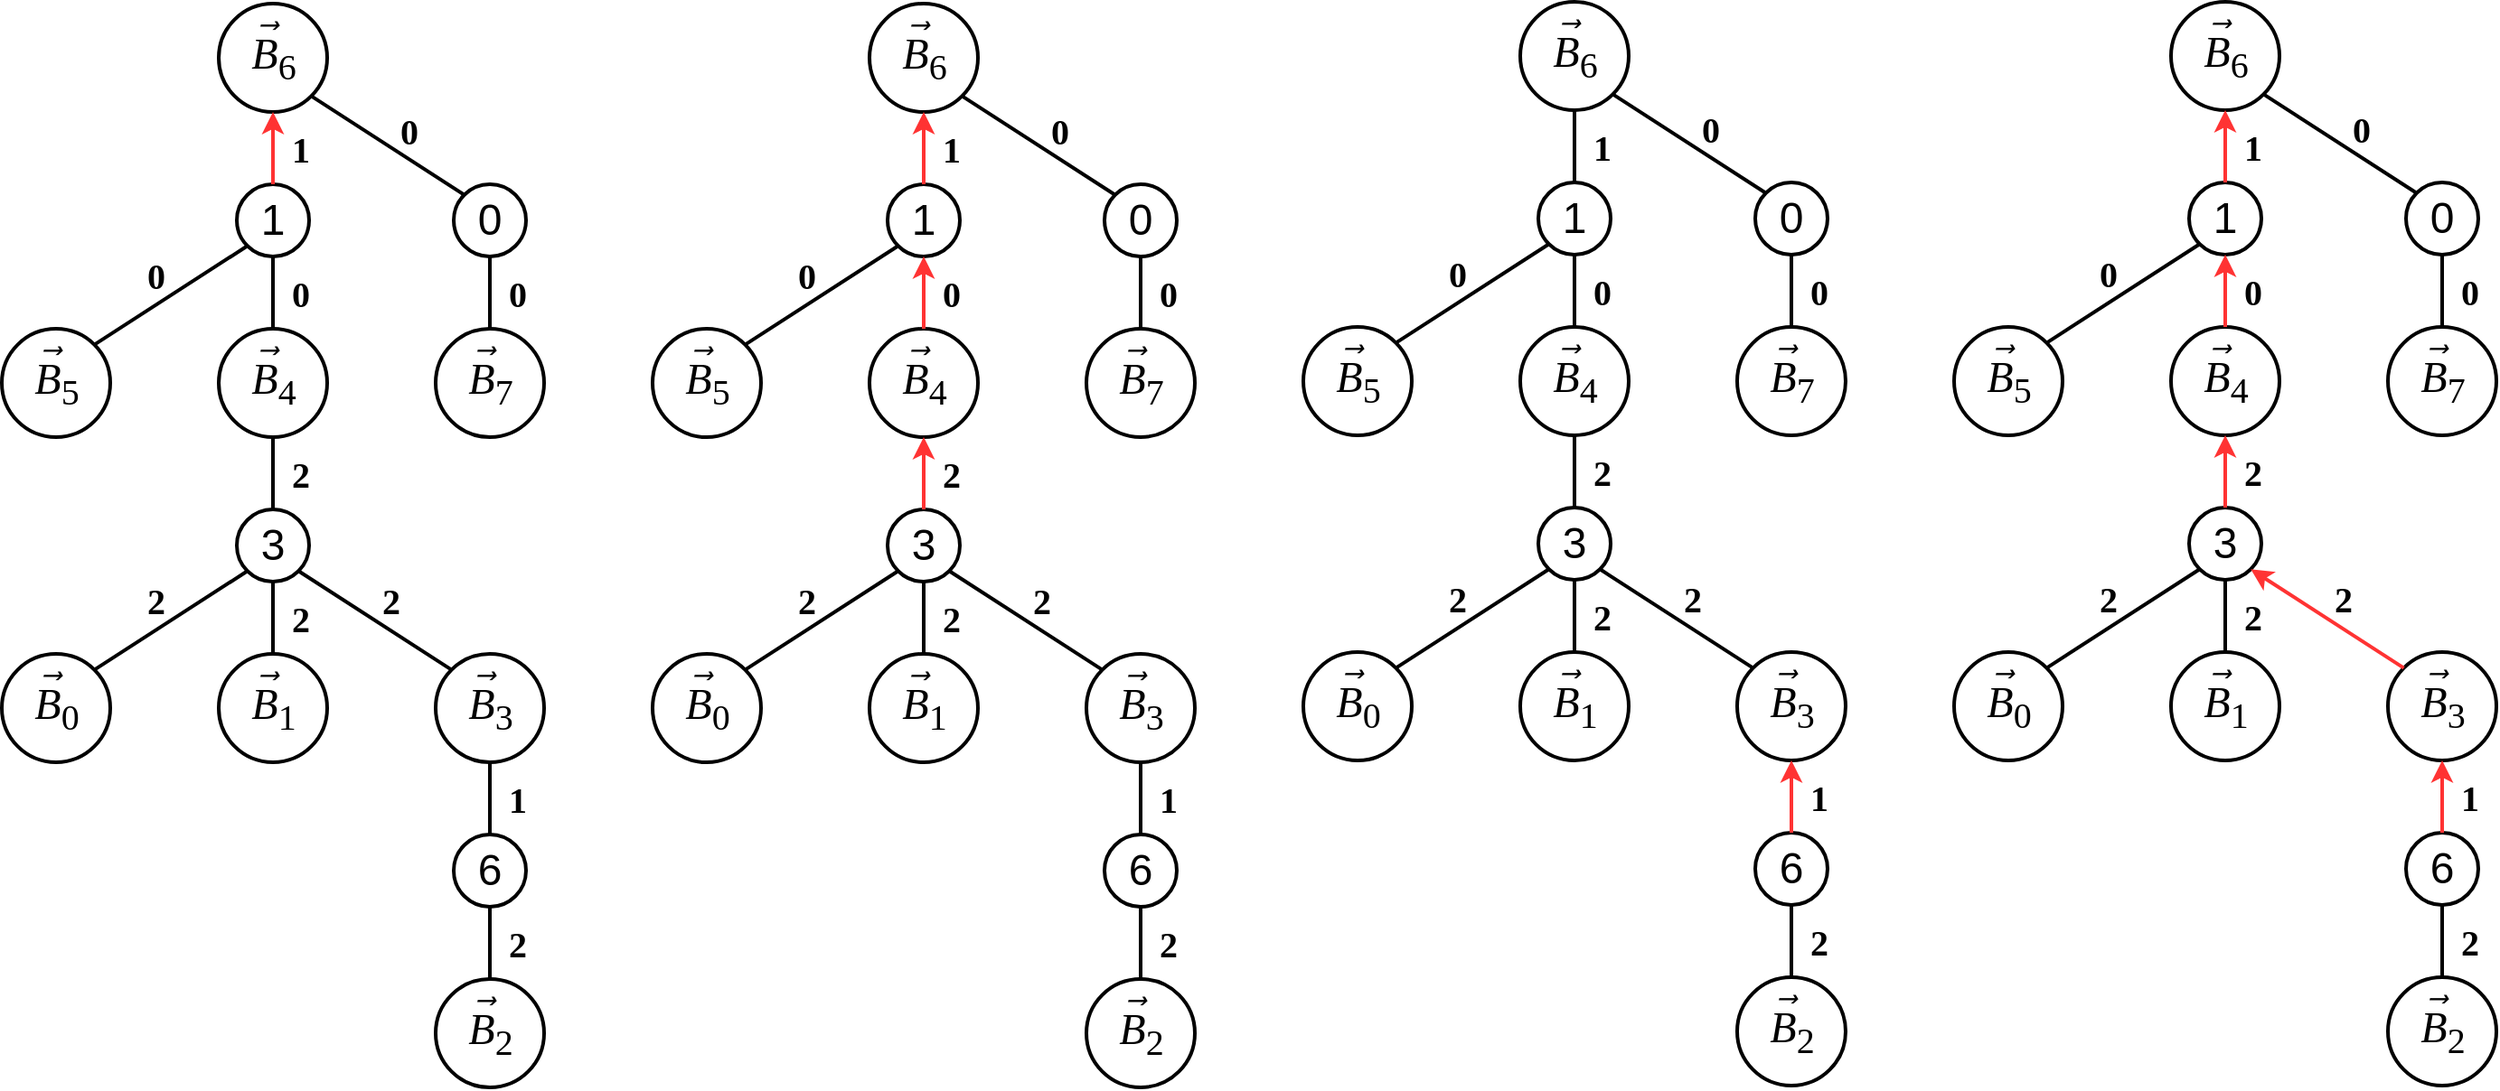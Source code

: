 <mxfile version="24.7.13">
  <diagram name="Page-1" id="zdLS6XzUSG3x8lp1yBCd">
    <mxGraphModel dx="819" dy="481" grid="1" gridSize="10" guides="1" tooltips="1" connect="1" arrows="1" fold="1" page="1" pageScale="1" pageWidth="827" pageHeight="1169" background="none" math="0" shadow="0">
      <root>
        <mxCell id="0" />
        <mxCell id="1" parent="0" />
        <mxCell id="ZnwNd1amS8vzW6LrnCgQ-21" value="" style="ellipse;whiteSpace=wrap;html=1;aspect=fixed;strokeWidth=2;fontSize=15;" parent="1" vertex="1">
          <mxGeometry x="270" y="380" width="60" height="60" as="geometry" />
        </mxCell>
        <mxCell id="_PjYLiZ7u1xAUvMMXe8_-4" value="&lt;font face=&quot;Helvetica&quot; style=&quot;font-size: 24px;&quot;&gt;3&lt;/font&gt;" style="ellipse;whiteSpace=wrap;html=1;aspect=fixed;strokeWidth=2;" parent="1" vertex="1">
          <mxGeometry x="400" y="300" width="40" height="40" as="geometry" />
        </mxCell>
        <mxCell id="ZnwNd1amS8vzW6LrnCgQ-4" value="&lt;span style=&quot;font-size: 24px;&quot;&gt;&lt;span style=&quot;font-style: italic;&quot;&gt;B&lt;/span&gt;&lt;span style=&quot;&quot;&gt;&lt;sub style=&quot;&quot;&gt;0&lt;/sub&gt;&lt;/span&gt;&lt;/span&gt;" style="text;html=1;align=center;verticalAlign=middle;resizable=0;points=[];autosize=1;strokeColor=none;fillColor=none;strokeWidth=1;fontFamily=Times New Roman;fontStyle=0" parent="1" vertex="1">
          <mxGeometry x="275" y="385" width="50" height="50" as="geometry" />
        </mxCell>
        <mxCell id="ZnwNd1amS8vzW6LrnCgQ-15" value="&lt;var style=&quot;font-size: 24px;&quot; class=&quot;vector&quot;&gt;&lt;span style=&quot;font-size: 24px;&quot;&gt;&lt;font style=&quot;font-size: 24px;&quot;&gt;⃗&lt;/font&gt;&lt;/span&gt;&lt;/var&gt;" style="text;html=1;align=center;verticalAlign=middle;resizable=0;points=[];autosize=1;strokeColor=none;fillColor=none;fontFamily=Times New Roman;fontSize=24;" parent="1" vertex="1">
          <mxGeometry x="290" y="380" width="20" height="40" as="geometry" />
        </mxCell>
        <mxCell id="ZnwNd1amS8vzW6LrnCgQ-23" value="" style="ellipse;whiteSpace=wrap;html=1;aspect=fixed;strokeWidth=2;fontSize=15;" parent="1" vertex="1">
          <mxGeometry x="390" y="380" width="60" height="60" as="geometry" />
        </mxCell>
        <mxCell id="ZnwNd1amS8vzW6LrnCgQ-24" value="&lt;span style=&quot;font-size: 24px;&quot;&gt;&lt;span style=&quot;font-style: italic;&quot;&gt;B&lt;/span&gt;&lt;span style=&quot;&quot;&gt;&lt;sub style=&quot;&quot;&gt;1&lt;/sub&gt;&lt;/span&gt;&lt;/span&gt;" style="text;html=1;align=center;verticalAlign=middle;resizable=0;points=[];autosize=1;strokeColor=none;fillColor=none;strokeWidth=1;fontFamily=Times New Roman;fontStyle=0" parent="1" vertex="1">
          <mxGeometry x="395" y="385" width="50" height="50" as="geometry" />
        </mxCell>
        <mxCell id="ZnwNd1amS8vzW6LrnCgQ-25" value="&lt;var style=&quot;font-size: 24px;&quot; class=&quot;vector&quot;&gt;&lt;span style=&quot;font-size: 24px;&quot;&gt;&lt;font style=&quot;font-size: 24px;&quot;&gt;⃗&lt;/font&gt;&lt;/span&gt;&lt;/var&gt;" style="text;html=1;align=center;verticalAlign=middle;resizable=0;points=[];autosize=1;strokeColor=none;fillColor=none;fontFamily=Times New Roman;fontSize=24;" parent="1" vertex="1">
          <mxGeometry x="410" y="380" width="20" height="40" as="geometry" />
        </mxCell>
        <mxCell id="ZnwNd1amS8vzW6LrnCgQ-26" value="" style="ellipse;whiteSpace=wrap;html=1;aspect=fixed;strokeWidth=2;fontSize=15;" parent="1" vertex="1">
          <mxGeometry x="510" y="380" width="60" height="60" as="geometry" />
        </mxCell>
        <mxCell id="ZnwNd1amS8vzW6LrnCgQ-27" value="&lt;span style=&quot;font-size: 24px;&quot;&gt;&lt;span style=&quot;font-style: italic;&quot;&gt;B&lt;/span&gt;&lt;span style=&quot;&quot;&gt;&lt;sub style=&quot;&quot;&gt;3&lt;/sub&gt;&lt;/span&gt;&lt;/span&gt;" style="text;html=1;align=center;verticalAlign=middle;resizable=0;points=[];autosize=1;strokeColor=none;fillColor=none;strokeWidth=1;fontFamily=Times New Roman;fontStyle=0" parent="1" vertex="1">
          <mxGeometry x="515" y="385" width="50" height="50" as="geometry" />
        </mxCell>
        <mxCell id="ZnwNd1amS8vzW6LrnCgQ-28" value="&lt;var style=&quot;font-size: 24px;&quot; class=&quot;vector&quot;&gt;&lt;span style=&quot;font-size: 24px;&quot;&gt;&lt;font style=&quot;font-size: 24px;&quot;&gt;⃗&lt;/font&gt;&lt;/span&gt;&lt;/var&gt;" style="text;html=1;align=center;verticalAlign=middle;resizable=0;points=[];autosize=1;strokeColor=none;fillColor=none;fontFamily=Times New Roman;fontSize=24;" parent="1" vertex="1">
          <mxGeometry x="530" y="380" width="20" height="40" as="geometry" />
        </mxCell>
        <mxCell id="ZnwNd1amS8vzW6LrnCgQ-29" value="" style="ellipse;whiteSpace=wrap;html=1;aspect=fixed;strokeWidth=2;fontSize=15;" parent="1" vertex="1">
          <mxGeometry x="390" y="200" width="60" height="60" as="geometry" />
        </mxCell>
        <mxCell id="ZnwNd1amS8vzW6LrnCgQ-30" value="&lt;span style=&quot;font-size: 24px;&quot;&gt;&lt;span style=&quot;font-style: italic;&quot;&gt;B&lt;/span&gt;&lt;span style=&quot;&quot;&gt;&lt;sub style=&quot;&quot;&gt;4&lt;/sub&gt;&lt;/span&gt;&lt;/span&gt;" style="text;html=1;align=center;verticalAlign=middle;resizable=0;points=[];autosize=1;strokeColor=none;fillColor=none;strokeWidth=1;fontFamily=Times New Roman;fontStyle=0" parent="1" vertex="1">
          <mxGeometry x="395" y="205" width="50" height="50" as="geometry" />
        </mxCell>
        <mxCell id="ZnwNd1amS8vzW6LrnCgQ-31" value="&lt;var style=&quot;font-size: 24px;&quot; class=&quot;vector&quot;&gt;&lt;span style=&quot;font-size: 24px;&quot;&gt;&lt;font style=&quot;font-size: 24px;&quot;&gt;⃗&lt;/font&gt;&lt;/span&gt;&lt;/var&gt;" style="text;html=1;align=center;verticalAlign=middle;resizable=0;points=[];autosize=1;strokeColor=none;fillColor=none;fontFamily=Times New Roman;fontSize=24;" parent="1" vertex="1">
          <mxGeometry x="410" y="200" width="20" height="40" as="geometry" />
        </mxCell>
        <mxCell id="ZnwNd1amS8vzW6LrnCgQ-35" value="&lt;font face=&quot;Helvetica&quot; style=&quot;font-size: 24px;&quot;&gt;6&lt;/font&gt;" style="ellipse;whiteSpace=wrap;html=1;aspect=fixed;strokeWidth=2;" parent="1" vertex="1">
          <mxGeometry x="520" y="480" width="40" height="40" as="geometry" />
        </mxCell>
        <mxCell id="ZnwNd1amS8vzW6LrnCgQ-36" value="&lt;font face=&quot;Helvetica&quot; style=&quot;font-size: 24px;&quot;&gt;1&lt;/font&gt;" style="ellipse;whiteSpace=wrap;html=1;aspect=fixed;strokeWidth=2;" parent="1" vertex="1">
          <mxGeometry x="400" y="120" width="40" height="40" as="geometry" />
        </mxCell>
        <mxCell id="ZnwNd1amS8vzW6LrnCgQ-41" value="" style="ellipse;whiteSpace=wrap;html=1;aspect=fixed;strokeWidth=2;fontSize=15;" parent="1" vertex="1">
          <mxGeometry x="510" y="560" width="60" height="60" as="geometry" />
        </mxCell>
        <mxCell id="ZnwNd1amS8vzW6LrnCgQ-42" value="&lt;span style=&quot;font-size: 24px;&quot;&gt;&lt;span style=&quot;font-style: italic;&quot;&gt;B&lt;/span&gt;&lt;span style=&quot;&quot;&gt;&lt;sub style=&quot;&quot;&gt;2&lt;/sub&gt;&lt;/span&gt;&lt;/span&gt;" style="text;html=1;align=center;verticalAlign=middle;resizable=0;points=[];autosize=1;strokeColor=none;fillColor=none;strokeWidth=1;fontFamily=Times New Roman;fontStyle=0" parent="1" vertex="1">
          <mxGeometry x="515" y="565" width="50" height="50" as="geometry" />
        </mxCell>
        <mxCell id="ZnwNd1amS8vzW6LrnCgQ-43" value="&lt;var style=&quot;font-size: 24px;&quot; class=&quot;vector&quot;&gt;&lt;span style=&quot;font-size: 24px;&quot;&gt;&lt;font style=&quot;font-size: 24px;&quot;&gt;⃗&lt;/font&gt;&lt;/span&gt;&lt;/var&gt;" style="text;html=1;align=center;verticalAlign=middle;resizable=0;points=[];autosize=1;strokeColor=none;fillColor=none;fontFamily=Times New Roman;fontSize=24;" parent="1" vertex="1">
          <mxGeometry x="530" y="560" width="20" height="40" as="geometry" />
        </mxCell>
        <mxCell id="ZnwNd1amS8vzW6LrnCgQ-44" value="" style="ellipse;whiteSpace=wrap;html=1;aspect=fixed;strokeWidth=2;fontSize=15;" parent="1" vertex="1">
          <mxGeometry x="270" y="200" width="60" height="60" as="geometry" />
        </mxCell>
        <mxCell id="ZnwNd1amS8vzW6LrnCgQ-45" value="&lt;span style=&quot;font-size: 24px;&quot;&gt;&lt;span style=&quot;font-style: italic;&quot;&gt;B&lt;/span&gt;&lt;span style=&quot;&quot;&gt;&lt;sub style=&quot;&quot;&gt;5&lt;/sub&gt;&lt;/span&gt;&lt;/span&gt;" style="text;html=1;align=center;verticalAlign=middle;resizable=0;points=[];autosize=1;strokeColor=none;fillColor=none;strokeWidth=1;fontFamily=Times New Roman;fontStyle=0" parent="1" vertex="1">
          <mxGeometry x="275" y="205" width="50" height="50" as="geometry" />
        </mxCell>
        <mxCell id="ZnwNd1amS8vzW6LrnCgQ-46" value="&lt;var style=&quot;font-size: 24px;&quot; class=&quot;vector&quot;&gt;&lt;span style=&quot;font-size: 24px;&quot;&gt;&lt;font style=&quot;font-size: 24px;&quot;&gt;⃗&lt;/font&gt;&lt;/span&gt;&lt;/var&gt;" style="text;html=1;align=center;verticalAlign=middle;resizable=0;points=[];autosize=1;strokeColor=none;fillColor=none;fontFamily=Times New Roman;fontSize=24;" parent="1" vertex="1">
          <mxGeometry x="290" y="200" width="20" height="40" as="geometry" />
        </mxCell>
        <mxCell id="ZnwNd1amS8vzW6LrnCgQ-47" value="" style="ellipse;whiteSpace=wrap;html=1;aspect=fixed;strokeWidth=2;fontSize=15;" parent="1" vertex="1">
          <mxGeometry x="390" y="20" width="60" height="60" as="geometry" />
        </mxCell>
        <mxCell id="ZnwNd1amS8vzW6LrnCgQ-48" value="&lt;span style=&quot;font-size: 24px;&quot;&gt;&lt;span style=&quot;font-style: italic;&quot;&gt;B&lt;/span&gt;&lt;span style=&quot;&quot;&gt;&lt;sub style=&quot;&quot;&gt;6&lt;/sub&gt;&lt;/span&gt;&lt;/span&gt;" style="text;html=1;align=center;verticalAlign=middle;resizable=0;points=[];autosize=1;strokeColor=none;fillColor=none;strokeWidth=1;fontFamily=Times New Roman;fontStyle=0" parent="1" vertex="1">
          <mxGeometry x="395" y="25" width="50" height="50" as="geometry" />
        </mxCell>
        <mxCell id="ZnwNd1amS8vzW6LrnCgQ-49" value="&lt;var style=&quot;font-size: 24px;&quot; class=&quot;vector&quot;&gt;&lt;span style=&quot;font-size: 24px;&quot;&gt;&lt;font style=&quot;font-size: 24px;&quot;&gt;⃗&lt;/font&gt;&lt;/span&gt;&lt;/var&gt;" style="text;html=1;align=center;verticalAlign=middle;resizable=0;points=[];autosize=1;strokeColor=none;fillColor=none;fontFamily=Times New Roman;fontSize=24;" parent="1" vertex="1">
          <mxGeometry x="410" y="20" width="20" height="40" as="geometry" />
        </mxCell>
        <mxCell id="ZnwNd1amS8vzW6LrnCgQ-50" value="" style="endArrow=none;html=1;rounded=0;entryX=0.5;entryY=0;entryDx=0;entryDy=0;exitX=0.5;exitY=1;exitDx=0;exitDy=0;fontSize=11;strokeWidth=2;" parent="1" source="ZnwNd1amS8vzW6LrnCgQ-35" target="ZnwNd1amS8vzW6LrnCgQ-41" edge="1">
          <mxGeometry width="50" height="50" relative="1" as="geometry">
            <mxPoint x="200" y="590" as="sourcePoint" />
            <mxPoint x="200" y="630" as="targetPoint" />
          </mxGeometry>
        </mxCell>
        <mxCell id="ZnwNd1amS8vzW6LrnCgQ-53" value="&lt;font face=&quot;Helvetica&quot; style=&quot;font-size: 24px;&quot;&gt;0&lt;/font&gt;" style="ellipse;whiteSpace=wrap;html=1;aspect=fixed;strokeWidth=2;" parent="1" vertex="1">
          <mxGeometry x="520" y="120" width="40" height="40" as="geometry" />
        </mxCell>
        <mxCell id="ZnwNd1amS8vzW6LrnCgQ-54" value="" style="ellipse;whiteSpace=wrap;html=1;aspect=fixed;strokeWidth=2;fontSize=15;" parent="1" vertex="1">
          <mxGeometry x="510" y="200" width="60" height="60" as="geometry" />
        </mxCell>
        <mxCell id="ZnwNd1amS8vzW6LrnCgQ-55" value="&lt;span style=&quot;font-size: 24px;&quot;&gt;&lt;span style=&quot;font-style: italic;&quot;&gt;B&lt;/span&gt;&lt;span style=&quot;&quot;&gt;&lt;sub style=&quot;&quot;&gt;7&lt;/sub&gt;&lt;/span&gt;&lt;/span&gt;" style="text;html=1;align=center;verticalAlign=middle;resizable=0;points=[];autosize=1;strokeColor=none;fillColor=none;strokeWidth=1;fontFamily=Times New Roman;fontStyle=0" parent="1" vertex="1">
          <mxGeometry x="515" y="205" width="50" height="50" as="geometry" />
        </mxCell>
        <mxCell id="ZnwNd1amS8vzW6LrnCgQ-56" value="&lt;var style=&quot;font-size: 24px;&quot; class=&quot;vector&quot;&gt;&lt;span style=&quot;font-size: 24px;&quot;&gt;&lt;font style=&quot;font-size: 24px;&quot;&gt;⃗&lt;/font&gt;&lt;/span&gt;&lt;/var&gt;" style="text;html=1;align=center;verticalAlign=middle;resizable=0;points=[];autosize=1;strokeColor=none;fillColor=none;fontFamily=Times New Roman;fontSize=24;" parent="1" vertex="1">
          <mxGeometry x="530" y="200" width="20" height="40" as="geometry" />
        </mxCell>
        <mxCell id="ZnwNd1amS8vzW6LrnCgQ-58" value="" style="endArrow=none;html=1;rounded=0;entryX=0.5;entryY=1;entryDx=0;entryDy=0;exitX=0.5;exitY=0;exitDx=0;exitDy=0;fontSize=11;strokeWidth=2;" parent="1" source="ZnwNd1amS8vzW6LrnCgQ-54" target="ZnwNd1amS8vzW6LrnCgQ-53" edge="1">
          <mxGeometry width="50" height="50" relative="1" as="geometry">
            <mxPoint x="630" y="490" as="sourcePoint" />
            <mxPoint x="630" y="450" as="targetPoint" />
          </mxGeometry>
        </mxCell>
        <mxCell id="hOlZU20SFHRlqGnEyY6V-10" value="&lt;font size=&quot;1&quot; face=&quot;Times New Roman&quot;&gt;&lt;span style=&quot;font-size: 20px;&quot;&gt;&lt;b&gt;0&lt;/b&gt;&lt;/span&gt;&lt;/font&gt;" style="text;html=1;align=center;verticalAlign=middle;resizable=0;points=[];autosize=1;strokeColor=none;fillColor=none;" parent="1" vertex="1">
          <mxGeometry x="480" y="70" width="30" height="40" as="geometry" />
        </mxCell>
        <mxCell id="Zt5FTZZe3lsU1F_ZuzoK-1" value="" style="endArrow=none;html=1;rounded=0;entryX=1;entryY=1;entryDx=0;entryDy=0;exitX=0;exitY=0;exitDx=0;exitDy=0;fontSize=11;strokeWidth=2;" parent="1" source="ZnwNd1amS8vzW6LrnCgQ-53" target="ZnwNd1amS8vzW6LrnCgQ-47" edge="1">
          <mxGeometry width="50" height="50" relative="1" as="geometry">
            <mxPoint x="630" y="570" as="sourcePoint" />
            <mxPoint x="550" y="170" as="targetPoint" />
          </mxGeometry>
        </mxCell>
        <mxCell id="Zt5FTZZe3lsU1F_ZuzoK-3" value="" style="endArrow=none;html=1;rounded=0;entryX=0.5;entryY=1;entryDx=0;entryDy=0;fontSize=11;strokeWidth=2;exitX=0.5;exitY=0;exitDx=0;exitDy=0;" parent="1" source="ZnwNd1amS8vzW6LrnCgQ-29" target="ZnwNd1amS8vzW6LrnCgQ-36" edge="1">
          <mxGeometry width="50" height="50" relative="1" as="geometry">
            <mxPoint x="420" y="200" as="sourcePoint" />
            <mxPoint x="430" y="90" as="targetPoint" />
          </mxGeometry>
        </mxCell>
        <mxCell id="Zt5FTZZe3lsU1F_ZuzoK-5" value="" style="endArrow=none;html=1;rounded=0;entryX=1;entryY=0;entryDx=0;entryDy=0;fontSize=11;strokeWidth=2;exitX=0;exitY=1;exitDx=0;exitDy=0;" parent="1" source="ZnwNd1amS8vzW6LrnCgQ-36" target="ZnwNd1amS8vzW6LrnCgQ-44" edge="1">
          <mxGeometry width="50" height="50" relative="1" as="geometry">
            <mxPoint x="430" y="210" as="sourcePoint" />
            <mxPoint x="430" y="170" as="targetPoint" />
          </mxGeometry>
        </mxCell>
        <mxCell id="Zt5FTZZe3lsU1F_ZuzoK-7" value="" style="endArrow=none;html=1;rounded=0;entryX=0.5;entryY=0;entryDx=0;entryDy=0;fontSize=11;strokeWidth=2;exitX=0.5;exitY=1;exitDx=0;exitDy=0;" parent="1" source="ZnwNd1amS8vzW6LrnCgQ-29" target="_PjYLiZ7u1xAUvMMXe8_-4" edge="1">
          <mxGeometry width="50" height="50" relative="1" as="geometry">
            <mxPoint x="416" y="164" as="sourcePoint" />
            <mxPoint x="331" y="219" as="targetPoint" />
          </mxGeometry>
        </mxCell>
        <mxCell id="Zt5FTZZe3lsU1F_ZuzoK-8" value="" style="endArrow=none;html=1;rounded=0;entryX=1;entryY=0;entryDx=0;entryDy=0;fontSize=11;strokeWidth=2;exitX=0;exitY=1;exitDx=0;exitDy=0;" parent="1" source="_PjYLiZ7u1xAUvMMXe8_-4" target="ZnwNd1amS8vzW6LrnCgQ-21" edge="1">
          <mxGeometry width="50" height="50" relative="1" as="geometry">
            <mxPoint x="430" y="270" as="sourcePoint" />
            <mxPoint x="430" y="310" as="targetPoint" />
          </mxGeometry>
        </mxCell>
        <mxCell id="Zt5FTZZe3lsU1F_ZuzoK-9" value="" style="endArrow=none;html=1;rounded=0;entryX=0.5;entryY=0;entryDx=0;entryDy=0;fontSize=11;strokeWidth=2;exitX=0.5;exitY=1;exitDx=0;exitDy=0;" parent="1" source="_PjYLiZ7u1xAUvMMXe8_-4" target="ZnwNd1amS8vzW6LrnCgQ-23" edge="1">
          <mxGeometry width="50" height="50" relative="1" as="geometry">
            <mxPoint x="416" y="338" as="sourcePoint" />
            <mxPoint x="331" y="399" as="targetPoint" />
          </mxGeometry>
        </mxCell>
        <mxCell id="Zt5FTZZe3lsU1F_ZuzoK-10" value="" style="endArrow=none;html=1;rounded=0;entryX=0;entryY=0;entryDx=0;entryDy=0;fontSize=11;strokeWidth=2;exitX=1;exitY=1;exitDx=0;exitDy=0;" parent="1" source="_PjYLiZ7u1xAUvMMXe8_-4" target="ZnwNd1amS8vzW6LrnCgQ-26" edge="1">
          <mxGeometry width="50" height="50" relative="1" as="geometry">
            <mxPoint x="430" y="350" as="sourcePoint" />
            <mxPoint x="430" y="390" as="targetPoint" />
          </mxGeometry>
        </mxCell>
        <mxCell id="Zt5FTZZe3lsU1F_ZuzoK-12" value="&lt;font size=&quot;1&quot; face=&quot;Times New Roman&quot;&gt;&lt;span style=&quot;font-size: 20px;&quot;&gt;&lt;b&gt;0&lt;/b&gt;&lt;/span&gt;&lt;/font&gt;" style="text;html=1;align=center;verticalAlign=middle;resizable=0;points=[];autosize=1;strokeColor=none;fillColor=none;" parent="1" vertex="1">
          <mxGeometry x="540" y="160" width="30" height="40" as="geometry" />
        </mxCell>
        <mxCell id="Zt5FTZZe3lsU1F_ZuzoK-13" value="&lt;font size=&quot;1&quot; face=&quot;Times New Roman&quot;&gt;&lt;span style=&quot;font-size: 20px;&quot;&gt;&lt;b&gt;0&lt;/b&gt;&lt;/span&gt;&lt;/font&gt;" style="text;html=1;align=center;verticalAlign=middle;resizable=0;points=[];autosize=1;strokeColor=none;fillColor=none;" parent="1" vertex="1">
          <mxGeometry x="420" y="160" width="30" height="40" as="geometry" />
        </mxCell>
        <mxCell id="Zt5FTZZe3lsU1F_ZuzoK-14" value="&lt;font size=&quot;1&quot; face=&quot;Times New Roman&quot;&gt;&lt;span style=&quot;font-size: 20px;&quot;&gt;&lt;b&gt;0&lt;/b&gt;&lt;/span&gt;&lt;/font&gt;" style="text;html=1;align=center;verticalAlign=middle;resizable=0;points=[];autosize=1;strokeColor=none;fillColor=none;" parent="1" vertex="1">
          <mxGeometry x="340" y="150" width="30" height="40" as="geometry" />
        </mxCell>
        <mxCell id="Zt5FTZZe3lsU1F_ZuzoK-15" value="&lt;font size=&quot;1&quot; face=&quot;Times New Roman&quot;&gt;&lt;span style=&quot;font-size: 20px;&quot;&gt;&lt;b&gt;1&lt;/b&gt;&lt;/span&gt;&lt;/font&gt;" style="text;html=1;align=center;verticalAlign=middle;resizable=0;points=[];autosize=1;strokeColor=none;fillColor=none;" parent="1" vertex="1">
          <mxGeometry x="420" y="80" width="30" height="40" as="geometry" />
        </mxCell>
        <mxCell id="Zt5FTZZe3lsU1F_ZuzoK-16" value="&lt;font size=&quot;1&quot; face=&quot;Times New Roman&quot;&gt;&lt;span style=&quot;font-size: 20px;&quot;&gt;&lt;b&gt;2&lt;/b&gt;&lt;/span&gt;&lt;/font&gt;" style="text;html=1;align=center;verticalAlign=middle;resizable=0;points=[];autosize=1;strokeColor=none;fillColor=none;" parent="1" vertex="1">
          <mxGeometry x="420" y="260" width="30" height="40" as="geometry" />
        </mxCell>
        <mxCell id="Zt5FTZZe3lsU1F_ZuzoK-17" value="&lt;font size=&quot;1&quot; face=&quot;Times New Roman&quot;&gt;&lt;span style=&quot;font-size: 20px;&quot;&gt;&lt;b&gt;2&lt;/b&gt;&lt;/span&gt;&lt;/font&gt;" style="text;html=1;align=center;verticalAlign=middle;resizable=0;points=[];autosize=1;strokeColor=none;fillColor=none;" parent="1" vertex="1">
          <mxGeometry x="340" y="330" width="30" height="40" as="geometry" />
        </mxCell>
        <mxCell id="Zt5FTZZe3lsU1F_ZuzoK-18" value="&lt;font size=&quot;1&quot; face=&quot;Times New Roman&quot;&gt;&lt;span style=&quot;font-size: 20px;&quot;&gt;&lt;b&gt;2&lt;/b&gt;&lt;/span&gt;&lt;/font&gt;" style="text;html=1;align=center;verticalAlign=middle;resizable=0;points=[];autosize=1;strokeColor=none;fillColor=none;" parent="1" vertex="1">
          <mxGeometry x="470" y="330" width="30" height="40" as="geometry" />
        </mxCell>
        <mxCell id="Zt5FTZZe3lsU1F_ZuzoK-19" value="&lt;font size=&quot;1&quot; face=&quot;Times New Roman&quot;&gt;&lt;span style=&quot;font-size: 20px;&quot;&gt;&lt;b&gt;2&lt;/b&gt;&lt;/span&gt;&lt;/font&gt;" style="text;html=1;align=center;verticalAlign=middle;resizable=0;points=[];autosize=1;strokeColor=none;fillColor=none;" parent="1" vertex="1">
          <mxGeometry x="420" y="340" width="30" height="40" as="geometry" />
        </mxCell>
        <mxCell id="Zt5FTZZe3lsU1F_ZuzoK-20" value="&lt;font size=&quot;1&quot; face=&quot;Times New Roman&quot;&gt;&lt;span style=&quot;font-size: 20px;&quot;&gt;&lt;b&gt;1&lt;/b&gt;&lt;/span&gt;&lt;/font&gt;" style="text;html=1;align=center;verticalAlign=middle;resizable=0;points=[];autosize=1;strokeColor=none;fillColor=none;" parent="1" vertex="1">
          <mxGeometry x="540" y="440" width="30" height="40" as="geometry" />
        </mxCell>
        <mxCell id="Zt5FTZZe3lsU1F_ZuzoK-21" value="&lt;font size=&quot;1&quot; face=&quot;Times New Roman&quot;&gt;&lt;span style=&quot;font-size: 20px;&quot;&gt;&lt;b&gt;2&lt;/b&gt;&lt;/span&gt;&lt;/font&gt;" style="text;html=1;align=center;verticalAlign=middle;resizable=0;points=[];autosize=1;strokeColor=none;fillColor=none;" parent="1" vertex="1">
          <mxGeometry x="540" y="520" width="30" height="40" as="geometry" />
        </mxCell>
        <mxCell id="_8dhKZwRJzOUhoa2UiC7-1" value="" style="ellipse;whiteSpace=wrap;html=1;aspect=fixed;strokeWidth=2;fontSize=15;" parent="1" vertex="1">
          <mxGeometry x="630" y="380" width="60" height="60" as="geometry" />
        </mxCell>
        <mxCell id="_8dhKZwRJzOUhoa2UiC7-2" value="&lt;font face=&quot;Helvetica&quot; style=&quot;font-size: 24px;&quot;&gt;3&lt;/font&gt;" style="ellipse;whiteSpace=wrap;html=1;aspect=fixed;strokeWidth=2;" parent="1" vertex="1">
          <mxGeometry x="760" y="300" width="40" height="40" as="geometry" />
        </mxCell>
        <mxCell id="_8dhKZwRJzOUhoa2UiC7-3" value="&lt;span style=&quot;font-size: 24px;&quot;&gt;&lt;span style=&quot;font-style: italic;&quot;&gt;B&lt;/span&gt;&lt;span style=&quot;&quot;&gt;&lt;sub style=&quot;&quot;&gt;0&lt;/sub&gt;&lt;/span&gt;&lt;/span&gt;" style="text;html=1;align=center;verticalAlign=middle;resizable=0;points=[];autosize=1;strokeColor=none;fillColor=none;strokeWidth=1;fontFamily=Times New Roman;fontStyle=0" parent="1" vertex="1">
          <mxGeometry x="635" y="385" width="50" height="50" as="geometry" />
        </mxCell>
        <mxCell id="_8dhKZwRJzOUhoa2UiC7-4" value="&lt;var style=&quot;font-size: 24px;&quot; class=&quot;vector&quot;&gt;&lt;span style=&quot;font-size: 24px;&quot;&gt;&lt;font style=&quot;font-size: 24px;&quot;&gt;⃗&lt;/font&gt;&lt;/span&gt;&lt;/var&gt;" style="text;html=1;align=center;verticalAlign=middle;resizable=0;points=[];autosize=1;strokeColor=none;fillColor=none;fontFamily=Times New Roman;fontSize=24;" parent="1" vertex="1">
          <mxGeometry x="650" y="380" width="20" height="40" as="geometry" />
        </mxCell>
        <mxCell id="_8dhKZwRJzOUhoa2UiC7-5" value="" style="ellipse;whiteSpace=wrap;html=1;aspect=fixed;strokeWidth=2;fontSize=15;" parent="1" vertex="1">
          <mxGeometry x="750" y="380" width="60" height="60" as="geometry" />
        </mxCell>
        <mxCell id="_8dhKZwRJzOUhoa2UiC7-6" value="&lt;span style=&quot;font-size: 24px;&quot;&gt;&lt;span style=&quot;font-style: italic;&quot;&gt;B&lt;/span&gt;&lt;span style=&quot;&quot;&gt;&lt;sub style=&quot;&quot;&gt;1&lt;/sub&gt;&lt;/span&gt;&lt;/span&gt;" style="text;html=1;align=center;verticalAlign=middle;resizable=0;points=[];autosize=1;strokeColor=none;fillColor=none;strokeWidth=1;fontFamily=Times New Roman;fontStyle=0" parent="1" vertex="1">
          <mxGeometry x="755" y="385" width="50" height="50" as="geometry" />
        </mxCell>
        <mxCell id="_8dhKZwRJzOUhoa2UiC7-7" value="&lt;var style=&quot;font-size: 24px;&quot; class=&quot;vector&quot;&gt;&lt;span style=&quot;font-size: 24px;&quot;&gt;&lt;font style=&quot;font-size: 24px;&quot;&gt;⃗&lt;/font&gt;&lt;/span&gt;&lt;/var&gt;" style="text;html=1;align=center;verticalAlign=middle;resizable=0;points=[];autosize=1;strokeColor=none;fillColor=none;fontFamily=Times New Roman;fontSize=24;" parent="1" vertex="1">
          <mxGeometry x="770" y="380" width="20" height="40" as="geometry" />
        </mxCell>
        <mxCell id="_8dhKZwRJzOUhoa2UiC7-8" value="" style="ellipse;whiteSpace=wrap;html=1;aspect=fixed;strokeWidth=2;fontSize=15;" parent="1" vertex="1">
          <mxGeometry x="870" y="380" width="60" height="60" as="geometry" />
        </mxCell>
        <mxCell id="_8dhKZwRJzOUhoa2UiC7-9" value="&lt;span style=&quot;font-size: 24px;&quot;&gt;&lt;span style=&quot;font-style: italic;&quot;&gt;B&lt;/span&gt;&lt;span style=&quot;&quot;&gt;&lt;sub style=&quot;&quot;&gt;3&lt;/sub&gt;&lt;/span&gt;&lt;/span&gt;" style="text;html=1;align=center;verticalAlign=middle;resizable=0;points=[];autosize=1;strokeColor=none;fillColor=none;strokeWidth=1;fontFamily=Times New Roman;fontStyle=0" parent="1" vertex="1">
          <mxGeometry x="875" y="385" width="50" height="50" as="geometry" />
        </mxCell>
        <mxCell id="_8dhKZwRJzOUhoa2UiC7-10" value="&lt;var style=&quot;font-size: 24px;&quot; class=&quot;vector&quot;&gt;&lt;span style=&quot;font-size: 24px;&quot;&gt;&lt;font style=&quot;font-size: 24px;&quot;&gt;⃗&lt;/font&gt;&lt;/span&gt;&lt;/var&gt;" style="text;html=1;align=center;verticalAlign=middle;resizable=0;points=[];autosize=1;strokeColor=none;fillColor=none;fontFamily=Times New Roman;fontSize=24;" parent="1" vertex="1">
          <mxGeometry x="890" y="380" width="20" height="40" as="geometry" />
        </mxCell>
        <mxCell id="_8dhKZwRJzOUhoa2UiC7-11" value="" style="ellipse;whiteSpace=wrap;html=1;aspect=fixed;strokeWidth=2;fontSize=15;" parent="1" vertex="1">
          <mxGeometry x="750" y="200" width="60" height="60" as="geometry" />
        </mxCell>
        <mxCell id="_8dhKZwRJzOUhoa2UiC7-12" value="&lt;span style=&quot;font-size: 24px;&quot;&gt;&lt;span style=&quot;font-style: italic;&quot;&gt;B&lt;/span&gt;&lt;span style=&quot;&quot;&gt;&lt;sub style=&quot;&quot;&gt;4&lt;/sub&gt;&lt;/span&gt;&lt;/span&gt;" style="text;html=1;align=center;verticalAlign=middle;resizable=0;points=[];autosize=1;strokeColor=none;fillColor=none;strokeWidth=1;fontFamily=Times New Roman;fontStyle=0" parent="1" vertex="1">
          <mxGeometry x="755" y="205" width="50" height="50" as="geometry" />
        </mxCell>
        <mxCell id="_8dhKZwRJzOUhoa2UiC7-13" value="&lt;var style=&quot;font-size: 24px;&quot; class=&quot;vector&quot;&gt;&lt;span style=&quot;font-size: 24px;&quot;&gt;&lt;font style=&quot;font-size: 24px;&quot;&gt;⃗&lt;/font&gt;&lt;/span&gt;&lt;/var&gt;" style="text;html=1;align=center;verticalAlign=middle;resizable=0;points=[];autosize=1;strokeColor=none;fillColor=none;fontFamily=Times New Roman;fontSize=24;" parent="1" vertex="1">
          <mxGeometry x="770" y="200" width="20" height="40" as="geometry" />
        </mxCell>
        <mxCell id="_8dhKZwRJzOUhoa2UiC7-14" value="&lt;font face=&quot;Helvetica&quot; style=&quot;font-size: 24px;&quot;&gt;6&lt;/font&gt;" style="ellipse;whiteSpace=wrap;html=1;aspect=fixed;strokeWidth=2;" parent="1" vertex="1">
          <mxGeometry x="880" y="480" width="40" height="40" as="geometry" />
        </mxCell>
        <mxCell id="_8dhKZwRJzOUhoa2UiC7-15" value="&lt;font face=&quot;Helvetica&quot; style=&quot;font-size: 24px;&quot;&gt;1&lt;/font&gt;" style="ellipse;whiteSpace=wrap;html=1;aspect=fixed;strokeWidth=2;" parent="1" vertex="1">
          <mxGeometry x="760" y="120" width="40" height="40" as="geometry" />
        </mxCell>
        <mxCell id="_8dhKZwRJzOUhoa2UiC7-16" value="" style="ellipse;whiteSpace=wrap;html=1;aspect=fixed;strokeWidth=2;fontSize=15;" parent="1" vertex="1">
          <mxGeometry x="870" y="560" width="60" height="60" as="geometry" />
        </mxCell>
        <mxCell id="_8dhKZwRJzOUhoa2UiC7-17" value="&lt;span style=&quot;font-size: 24px;&quot;&gt;&lt;span style=&quot;font-style: italic;&quot;&gt;B&lt;/span&gt;&lt;span style=&quot;&quot;&gt;&lt;sub style=&quot;&quot;&gt;2&lt;/sub&gt;&lt;/span&gt;&lt;/span&gt;" style="text;html=1;align=center;verticalAlign=middle;resizable=0;points=[];autosize=1;strokeColor=none;fillColor=none;strokeWidth=1;fontFamily=Times New Roman;fontStyle=0" parent="1" vertex="1">
          <mxGeometry x="875" y="565" width="50" height="50" as="geometry" />
        </mxCell>
        <mxCell id="_8dhKZwRJzOUhoa2UiC7-18" value="&lt;var style=&quot;font-size: 24px;&quot; class=&quot;vector&quot;&gt;&lt;span style=&quot;font-size: 24px;&quot;&gt;&lt;font style=&quot;font-size: 24px;&quot;&gt;⃗&lt;/font&gt;&lt;/span&gt;&lt;/var&gt;" style="text;html=1;align=center;verticalAlign=middle;resizable=0;points=[];autosize=1;strokeColor=none;fillColor=none;fontFamily=Times New Roman;fontSize=24;" parent="1" vertex="1">
          <mxGeometry x="890" y="560" width="20" height="40" as="geometry" />
        </mxCell>
        <mxCell id="_8dhKZwRJzOUhoa2UiC7-19" value="" style="ellipse;whiteSpace=wrap;html=1;aspect=fixed;strokeWidth=2;fontSize=15;" parent="1" vertex="1">
          <mxGeometry x="630" y="200" width="60" height="60" as="geometry" />
        </mxCell>
        <mxCell id="_8dhKZwRJzOUhoa2UiC7-20" value="&lt;span style=&quot;font-size: 24px;&quot;&gt;&lt;span style=&quot;font-style: italic;&quot;&gt;B&lt;/span&gt;&lt;span style=&quot;&quot;&gt;&lt;sub style=&quot;&quot;&gt;5&lt;/sub&gt;&lt;/span&gt;&lt;/span&gt;" style="text;html=1;align=center;verticalAlign=middle;resizable=0;points=[];autosize=1;strokeColor=none;fillColor=none;strokeWidth=1;fontFamily=Times New Roman;fontStyle=0" parent="1" vertex="1">
          <mxGeometry x="635" y="205" width="50" height="50" as="geometry" />
        </mxCell>
        <mxCell id="_8dhKZwRJzOUhoa2UiC7-21" value="&lt;var style=&quot;font-size: 24px;&quot; class=&quot;vector&quot;&gt;&lt;span style=&quot;font-size: 24px;&quot;&gt;&lt;font style=&quot;font-size: 24px;&quot;&gt;⃗&lt;/font&gt;&lt;/span&gt;&lt;/var&gt;" style="text;html=1;align=center;verticalAlign=middle;resizable=0;points=[];autosize=1;strokeColor=none;fillColor=none;fontFamily=Times New Roman;fontSize=24;" parent="1" vertex="1">
          <mxGeometry x="650" y="200" width="20" height="40" as="geometry" />
        </mxCell>
        <mxCell id="_8dhKZwRJzOUhoa2UiC7-22" value="" style="ellipse;whiteSpace=wrap;html=1;aspect=fixed;strokeWidth=2;fontSize=15;" parent="1" vertex="1">
          <mxGeometry x="750" y="20" width="60" height="60" as="geometry" />
        </mxCell>
        <mxCell id="_8dhKZwRJzOUhoa2UiC7-23" value="&lt;span style=&quot;font-size: 24px;&quot;&gt;&lt;span style=&quot;font-style: italic;&quot;&gt;B&lt;/span&gt;&lt;span style=&quot;&quot;&gt;&lt;sub style=&quot;&quot;&gt;6&lt;/sub&gt;&lt;/span&gt;&lt;/span&gt;" style="text;html=1;align=center;verticalAlign=middle;resizable=0;points=[];autosize=1;strokeColor=none;fillColor=none;strokeWidth=1;fontFamily=Times New Roman;fontStyle=0" parent="1" vertex="1">
          <mxGeometry x="755" y="25" width="50" height="50" as="geometry" />
        </mxCell>
        <mxCell id="_8dhKZwRJzOUhoa2UiC7-24" value="&lt;var style=&quot;font-size: 24px;&quot; class=&quot;vector&quot;&gt;&lt;span style=&quot;font-size: 24px;&quot;&gt;&lt;font style=&quot;font-size: 24px;&quot;&gt;⃗&lt;/font&gt;&lt;/span&gt;&lt;/var&gt;" style="text;html=1;align=center;verticalAlign=middle;resizable=0;points=[];autosize=1;strokeColor=none;fillColor=none;fontFamily=Times New Roman;fontSize=24;" parent="1" vertex="1">
          <mxGeometry x="770" y="20" width="20" height="40" as="geometry" />
        </mxCell>
        <mxCell id="_8dhKZwRJzOUhoa2UiC7-25" value="" style="endArrow=none;html=1;rounded=0;entryX=0.5;entryY=0;entryDx=0;entryDy=0;exitX=0.5;exitY=1;exitDx=0;exitDy=0;fontSize=11;strokeWidth=2;" parent="1" source="_8dhKZwRJzOUhoa2UiC7-14" target="_8dhKZwRJzOUhoa2UiC7-16" edge="1">
          <mxGeometry width="50" height="50" relative="1" as="geometry">
            <mxPoint x="560" y="590" as="sourcePoint" />
            <mxPoint x="560" y="630" as="targetPoint" />
          </mxGeometry>
        </mxCell>
        <mxCell id="_8dhKZwRJzOUhoa2UiC7-26" value="&lt;font face=&quot;Helvetica&quot; style=&quot;font-size: 24px;&quot;&gt;0&lt;/font&gt;" style="ellipse;whiteSpace=wrap;html=1;aspect=fixed;strokeWidth=2;" parent="1" vertex="1">
          <mxGeometry x="880" y="120" width="40" height="40" as="geometry" />
        </mxCell>
        <mxCell id="_8dhKZwRJzOUhoa2UiC7-27" value="" style="ellipse;whiteSpace=wrap;html=1;aspect=fixed;strokeWidth=2;fontSize=15;" parent="1" vertex="1">
          <mxGeometry x="870" y="200" width="60" height="60" as="geometry" />
        </mxCell>
        <mxCell id="_8dhKZwRJzOUhoa2UiC7-28" value="&lt;span style=&quot;font-size: 24px;&quot;&gt;&lt;span style=&quot;font-style: italic;&quot;&gt;B&lt;/span&gt;&lt;span style=&quot;&quot;&gt;&lt;sub style=&quot;&quot;&gt;7&lt;/sub&gt;&lt;/span&gt;&lt;/span&gt;" style="text;html=1;align=center;verticalAlign=middle;resizable=0;points=[];autosize=1;strokeColor=none;fillColor=none;strokeWidth=1;fontFamily=Times New Roman;fontStyle=0" parent="1" vertex="1">
          <mxGeometry x="875" y="205" width="50" height="50" as="geometry" />
        </mxCell>
        <mxCell id="_8dhKZwRJzOUhoa2UiC7-29" value="&lt;var style=&quot;font-size: 24px;&quot; class=&quot;vector&quot;&gt;&lt;span style=&quot;font-size: 24px;&quot;&gt;&lt;font style=&quot;font-size: 24px;&quot;&gt;⃗&lt;/font&gt;&lt;/span&gt;&lt;/var&gt;" style="text;html=1;align=center;verticalAlign=middle;resizable=0;points=[];autosize=1;strokeColor=none;fillColor=none;fontFamily=Times New Roman;fontSize=24;" parent="1" vertex="1">
          <mxGeometry x="890" y="200" width="20" height="40" as="geometry" />
        </mxCell>
        <mxCell id="_8dhKZwRJzOUhoa2UiC7-30" value="" style="endArrow=none;html=1;rounded=0;entryX=0.5;entryY=1;entryDx=0;entryDy=0;exitX=0.5;exitY=0;exitDx=0;exitDy=0;fontSize=11;strokeWidth=2;" parent="1" source="_8dhKZwRJzOUhoa2UiC7-27" target="_8dhKZwRJzOUhoa2UiC7-26" edge="1">
          <mxGeometry width="50" height="50" relative="1" as="geometry">
            <mxPoint x="990" y="490" as="sourcePoint" />
            <mxPoint x="990" y="450" as="targetPoint" />
          </mxGeometry>
        </mxCell>
        <mxCell id="_8dhKZwRJzOUhoa2UiC7-31" value="&lt;font size=&quot;1&quot; face=&quot;Times New Roman&quot;&gt;&lt;span style=&quot;font-size: 20px;&quot;&gt;&lt;b&gt;0&lt;/b&gt;&lt;/span&gt;&lt;/font&gt;" style="text;html=1;align=center;verticalAlign=middle;resizable=0;points=[];autosize=1;strokeColor=none;fillColor=none;" parent="1" vertex="1">
          <mxGeometry x="840" y="70" width="30" height="40" as="geometry" />
        </mxCell>
        <mxCell id="_8dhKZwRJzOUhoa2UiC7-32" value="" style="endArrow=none;html=1;rounded=0;entryX=1;entryY=1;entryDx=0;entryDy=0;exitX=0;exitY=0;exitDx=0;exitDy=0;fontSize=11;strokeWidth=2;" parent="1" source="_8dhKZwRJzOUhoa2UiC7-26" target="_8dhKZwRJzOUhoa2UiC7-22" edge="1">
          <mxGeometry width="50" height="50" relative="1" as="geometry">
            <mxPoint x="990" y="570" as="sourcePoint" />
            <mxPoint x="910" y="170" as="targetPoint" />
          </mxGeometry>
        </mxCell>
        <mxCell id="_8dhKZwRJzOUhoa2UiC7-35" value="" style="endArrow=none;html=1;rounded=0;entryX=1;entryY=0;entryDx=0;entryDy=0;fontSize=11;strokeWidth=2;exitX=0;exitY=1;exitDx=0;exitDy=0;" parent="1" source="_8dhKZwRJzOUhoa2UiC7-15" target="_8dhKZwRJzOUhoa2UiC7-19" edge="1">
          <mxGeometry width="50" height="50" relative="1" as="geometry">
            <mxPoint x="790" y="210" as="sourcePoint" />
            <mxPoint x="790" y="170" as="targetPoint" />
          </mxGeometry>
        </mxCell>
        <mxCell id="_8dhKZwRJzOUhoa2UiC7-37" value="" style="endArrow=none;html=1;rounded=0;entryX=1;entryY=0;entryDx=0;entryDy=0;fontSize=11;strokeWidth=2;exitX=0;exitY=1;exitDx=0;exitDy=0;" parent="1" source="_8dhKZwRJzOUhoa2UiC7-2" target="_8dhKZwRJzOUhoa2UiC7-1" edge="1">
          <mxGeometry width="50" height="50" relative="1" as="geometry">
            <mxPoint x="790" y="270" as="sourcePoint" />
            <mxPoint x="790" y="310" as="targetPoint" />
          </mxGeometry>
        </mxCell>
        <mxCell id="_8dhKZwRJzOUhoa2UiC7-38" value="" style="endArrow=none;html=1;rounded=0;entryX=0.5;entryY=0;entryDx=0;entryDy=0;fontSize=11;strokeWidth=2;exitX=0.5;exitY=1;exitDx=0;exitDy=0;" parent="1" source="_8dhKZwRJzOUhoa2UiC7-2" target="_8dhKZwRJzOUhoa2UiC7-5" edge="1">
          <mxGeometry width="50" height="50" relative="1" as="geometry">
            <mxPoint x="776" y="338" as="sourcePoint" />
            <mxPoint x="691" y="399" as="targetPoint" />
          </mxGeometry>
        </mxCell>
        <mxCell id="_8dhKZwRJzOUhoa2UiC7-39" value="" style="endArrow=none;html=1;rounded=0;entryX=0;entryY=0;entryDx=0;entryDy=0;fontSize=11;strokeWidth=2;exitX=1;exitY=1;exitDx=0;exitDy=0;" parent="1" source="_8dhKZwRJzOUhoa2UiC7-2" target="_8dhKZwRJzOUhoa2UiC7-8" edge="1">
          <mxGeometry width="50" height="50" relative="1" as="geometry">
            <mxPoint x="790" y="350" as="sourcePoint" />
            <mxPoint x="790" y="390" as="targetPoint" />
          </mxGeometry>
        </mxCell>
        <mxCell id="_8dhKZwRJzOUhoa2UiC7-40" value="" style="endArrow=none;html=1;rounded=0;entryX=0.5;entryY=0;entryDx=0;entryDy=0;fontSize=11;strokeWidth=2;exitX=0.5;exitY=1;exitDx=0;exitDy=0;" parent="1" source="_8dhKZwRJzOUhoa2UiC7-8" target="_8dhKZwRJzOUhoa2UiC7-14" edge="1">
          <mxGeometry width="50" height="50" relative="1" as="geometry">
            <mxPoint x="790" y="350" as="sourcePoint" />
            <mxPoint x="790" y="390" as="targetPoint" />
          </mxGeometry>
        </mxCell>
        <mxCell id="_8dhKZwRJzOUhoa2UiC7-41" value="&lt;font size=&quot;1&quot; face=&quot;Times New Roman&quot;&gt;&lt;span style=&quot;font-size: 20px;&quot;&gt;&lt;b&gt;0&lt;/b&gt;&lt;/span&gt;&lt;/font&gt;" style="text;html=1;align=center;verticalAlign=middle;resizable=0;points=[];autosize=1;strokeColor=none;fillColor=none;" parent="1" vertex="1">
          <mxGeometry x="900" y="160" width="30" height="40" as="geometry" />
        </mxCell>
        <mxCell id="_8dhKZwRJzOUhoa2UiC7-42" value="&lt;font size=&quot;1&quot; face=&quot;Times New Roman&quot;&gt;&lt;span style=&quot;font-size: 20px;&quot;&gt;&lt;b&gt;0&lt;/b&gt;&lt;/span&gt;&lt;/font&gt;" style="text;html=1;align=center;verticalAlign=middle;resizable=0;points=[];autosize=1;strokeColor=none;fillColor=none;" parent="1" vertex="1">
          <mxGeometry x="780" y="160" width="30" height="40" as="geometry" />
        </mxCell>
        <mxCell id="_8dhKZwRJzOUhoa2UiC7-43" value="&lt;font size=&quot;1&quot; face=&quot;Times New Roman&quot;&gt;&lt;span style=&quot;font-size: 20px;&quot;&gt;&lt;b&gt;0&lt;/b&gt;&lt;/span&gt;&lt;/font&gt;" style="text;html=1;align=center;verticalAlign=middle;resizable=0;points=[];autosize=1;strokeColor=none;fillColor=none;" parent="1" vertex="1">
          <mxGeometry x="700" y="150" width="30" height="40" as="geometry" />
        </mxCell>
        <mxCell id="_8dhKZwRJzOUhoa2UiC7-44" value="&lt;font size=&quot;1&quot; face=&quot;Times New Roman&quot;&gt;&lt;span style=&quot;font-size: 20px;&quot;&gt;&lt;b&gt;1&lt;/b&gt;&lt;/span&gt;&lt;/font&gt;" style="text;html=1;align=center;verticalAlign=middle;resizable=0;points=[];autosize=1;strokeColor=none;fillColor=none;" parent="1" vertex="1">
          <mxGeometry x="780" y="80" width="30" height="40" as="geometry" />
        </mxCell>
        <mxCell id="_8dhKZwRJzOUhoa2UiC7-45" value="&lt;font size=&quot;1&quot; face=&quot;Times New Roman&quot;&gt;&lt;span style=&quot;font-size: 20px;&quot;&gt;&lt;b&gt;2&lt;/b&gt;&lt;/span&gt;&lt;/font&gt;" style="text;html=1;align=center;verticalAlign=middle;resizable=0;points=[];autosize=1;strokeColor=none;fillColor=none;" parent="1" vertex="1">
          <mxGeometry x="780" y="260" width="30" height="40" as="geometry" />
        </mxCell>
        <mxCell id="_8dhKZwRJzOUhoa2UiC7-46" value="&lt;font size=&quot;1&quot; face=&quot;Times New Roman&quot;&gt;&lt;span style=&quot;font-size: 20px;&quot;&gt;&lt;b&gt;2&lt;/b&gt;&lt;/span&gt;&lt;/font&gt;" style="text;html=1;align=center;verticalAlign=middle;resizable=0;points=[];autosize=1;strokeColor=none;fillColor=none;" parent="1" vertex="1">
          <mxGeometry x="700" y="330" width="30" height="40" as="geometry" />
        </mxCell>
        <mxCell id="_8dhKZwRJzOUhoa2UiC7-47" value="&lt;font size=&quot;1&quot; face=&quot;Times New Roman&quot;&gt;&lt;span style=&quot;font-size: 20px;&quot;&gt;&lt;b&gt;2&lt;/b&gt;&lt;/span&gt;&lt;/font&gt;" style="text;html=1;align=center;verticalAlign=middle;resizable=0;points=[];autosize=1;strokeColor=none;fillColor=none;" parent="1" vertex="1">
          <mxGeometry x="830" y="330" width="30" height="40" as="geometry" />
        </mxCell>
        <mxCell id="_8dhKZwRJzOUhoa2UiC7-48" value="&lt;font size=&quot;1&quot; face=&quot;Times New Roman&quot;&gt;&lt;span style=&quot;font-size: 20px;&quot;&gt;&lt;b&gt;2&lt;/b&gt;&lt;/span&gt;&lt;/font&gt;" style="text;html=1;align=center;verticalAlign=middle;resizable=0;points=[];autosize=1;strokeColor=none;fillColor=none;" parent="1" vertex="1">
          <mxGeometry x="780" y="340" width="30" height="40" as="geometry" />
        </mxCell>
        <mxCell id="_8dhKZwRJzOUhoa2UiC7-49" value="&lt;font size=&quot;1&quot; face=&quot;Times New Roman&quot;&gt;&lt;span style=&quot;font-size: 20px;&quot;&gt;&lt;b&gt;1&lt;/b&gt;&lt;/span&gt;&lt;/font&gt;" style="text;html=1;align=center;verticalAlign=middle;resizable=0;points=[];autosize=1;strokeColor=none;fillColor=none;" parent="1" vertex="1">
          <mxGeometry x="900" y="440" width="30" height="40" as="geometry" />
        </mxCell>
        <mxCell id="_8dhKZwRJzOUhoa2UiC7-50" value="&lt;font size=&quot;1&quot; face=&quot;Times New Roman&quot;&gt;&lt;span style=&quot;font-size: 20px;&quot;&gt;&lt;b&gt;2&lt;/b&gt;&lt;/span&gt;&lt;/font&gt;" style="text;html=1;align=center;verticalAlign=middle;resizable=0;points=[];autosize=1;strokeColor=none;fillColor=none;" parent="1" vertex="1">
          <mxGeometry x="900" y="520" width="30" height="40" as="geometry" />
        </mxCell>
        <mxCell id="_8dhKZwRJzOUhoa2UiC7-51" value="" style="ellipse;whiteSpace=wrap;html=1;aspect=fixed;strokeWidth=2;fontSize=15;" parent="1" vertex="1">
          <mxGeometry x="990" y="379" width="60" height="60" as="geometry" />
        </mxCell>
        <mxCell id="_8dhKZwRJzOUhoa2UiC7-52" value="&lt;font face=&quot;Helvetica&quot; style=&quot;font-size: 24px;&quot;&gt;3&lt;/font&gt;" style="ellipse;whiteSpace=wrap;html=1;aspect=fixed;strokeWidth=2;" parent="1" vertex="1">
          <mxGeometry x="1120" y="299" width="40" height="40" as="geometry" />
        </mxCell>
        <mxCell id="_8dhKZwRJzOUhoa2UiC7-53" value="&lt;span style=&quot;font-size: 24px;&quot;&gt;&lt;span style=&quot;font-style: italic;&quot;&gt;B&lt;/span&gt;&lt;span style=&quot;&quot;&gt;&lt;sub style=&quot;&quot;&gt;0&lt;/sub&gt;&lt;/span&gt;&lt;/span&gt;" style="text;html=1;align=center;verticalAlign=middle;resizable=0;points=[];autosize=1;strokeColor=none;fillColor=none;strokeWidth=1;fontFamily=Times New Roman;fontStyle=0" parent="1" vertex="1">
          <mxGeometry x="995" y="384" width="50" height="50" as="geometry" />
        </mxCell>
        <mxCell id="_8dhKZwRJzOUhoa2UiC7-54" value="&lt;var style=&quot;font-size: 24px;&quot; class=&quot;vector&quot;&gt;&lt;span style=&quot;font-size: 24px;&quot;&gt;&lt;font style=&quot;font-size: 24px;&quot;&gt;⃗&lt;/font&gt;&lt;/span&gt;&lt;/var&gt;" style="text;html=1;align=center;verticalAlign=middle;resizable=0;points=[];autosize=1;strokeColor=none;fillColor=none;fontFamily=Times New Roman;fontSize=24;" parent="1" vertex="1">
          <mxGeometry x="1010" y="379" width="20" height="40" as="geometry" />
        </mxCell>
        <mxCell id="_8dhKZwRJzOUhoa2UiC7-55" value="" style="ellipse;whiteSpace=wrap;html=1;aspect=fixed;strokeWidth=2;fontSize=15;" parent="1" vertex="1">
          <mxGeometry x="1110" y="379" width="60" height="60" as="geometry" />
        </mxCell>
        <mxCell id="_8dhKZwRJzOUhoa2UiC7-56" value="&lt;span style=&quot;font-size: 24px;&quot;&gt;&lt;span style=&quot;font-style: italic;&quot;&gt;B&lt;/span&gt;&lt;span style=&quot;&quot;&gt;&lt;sub style=&quot;&quot;&gt;1&lt;/sub&gt;&lt;/span&gt;&lt;/span&gt;" style="text;html=1;align=center;verticalAlign=middle;resizable=0;points=[];autosize=1;strokeColor=none;fillColor=none;strokeWidth=1;fontFamily=Times New Roman;fontStyle=0" parent="1" vertex="1">
          <mxGeometry x="1115" y="384" width="50" height="50" as="geometry" />
        </mxCell>
        <mxCell id="_8dhKZwRJzOUhoa2UiC7-57" value="&lt;var style=&quot;font-size: 24px;&quot; class=&quot;vector&quot;&gt;&lt;span style=&quot;font-size: 24px;&quot;&gt;&lt;font style=&quot;font-size: 24px;&quot;&gt;⃗&lt;/font&gt;&lt;/span&gt;&lt;/var&gt;" style="text;html=1;align=center;verticalAlign=middle;resizable=0;points=[];autosize=1;strokeColor=none;fillColor=none;fontFamily=Times New Roman;fontSize=24;" parent="1" vertex="1">
          <mxGeometry x="1130" y="379" width="20" height="40" as="geometry" />
        </mxCell>
        <mxCell id="_8dhKZwRJzOUhoa2UiC7-58" value="" style="ellipse;whiteSpace=wrap;html=1;aspect=fixed;strokeWidth=2;fontSize=15;" parent="1" vertex="1">
          <mxGeometry x="1230" y="379" width="60" height="60" as="geometry" />
        </mxCell>
        <mxCell id="_8dhKZwRJzOUhoa2UiC7-59" value="&lt;span style=&quot;font-size: 24px;&quot;&gt;&lt;span style=&quot;font-style: italic;&quot;&gt;B&lt;/span&gt;&lt;span style=&quot;&quot;&gt;&lt;sub style=&quot;&quot;&gt;3&lt;/sub&gt;&lt;/span&gt;&lt;/span&gt;" style="text;html=1;align=center;verticalAlign=middle;resizable=0;points=[];autosize=1;strokeColor=none;fillColor=none;strokeWidth=1;fontFamily=Times New Roman;fontStyle=0" parent="1" vertex="1">
          <mxGeometry x="1235" y="384" width="50" height="50" as="geometry" />
        </mxCell>
        <mxCell id="_8dhKZwRJzOUhoa2UiC7-60" value="&lt;var style=&quot;font-size: 24px;&quot; class=&quot;vector&quot;&gt;&lt;span style=&quot;font-size: 24px;&quot;&gt;&lt;font style=&quot;font-size: 24px;&quot;&gt;⃗&lt;/font&gt;&lt;/span&gt;&lt;/var&gt;" style="text;html=1;align=center;verticalAlign=middle;resizable=0;points=[];autosize=1;strokeColor=none;fillColor=none;fontFamily=Times New Roman;fontSize=24;" parent="1" vertex="1">
          <mxGeometry x="1250" y="379" width="20" height="40" as="geometry" />
        </mxCell>
        <mxCell id="_8dhKZwRJzOUhoa2UiC7-61" value="" style="ellipse;whiteSpace=wrap;html=1;aspect=fixed;strokeWidth=2;fontSize=15;" parent="1" vertex="1">
          <mxGeometry x="1110" y="199" width="60" height="60" as="geometry" />
        </mxCell>
        <mxCell id="_8dhKZwRJzOUhoa2UiC7-62" value="&lt;span style=&quot;font-size: 24px;&quot;&gt;&lt;span style=&quot;font-style: italic;&quot;&gt;B&lt;/span&gt;&lt;span style=&quot;&quot;&gt;&lt;sub style=&quot;&quot;&gt;4&lt;/sub&gt;&lt;/span&gt;&lt;/span&gt;" style="text;html=1;align=center;verticalAlign=middle;resizable=0;points=[];autosize=1;strokeColor=none;fillColor=none;strokeWidth=1;fontFamily=Times New Roman;fontStyle=0" parent="1" vertex="1">
          <mxGeometry x="1115" y="204" width="50" height="50" as="geometry" />
        </mxCell>
        <mxCell id="_8dhKZwRJzOUhoa2UiC7-63" value="&lt;var style=&quot;font-size: 24px;&quot; class=&quot;vector&quot;&gt;&lt;span style=&quot;font-size: 24px;&quot;&gt;&lt;font style=&quot;font-size: 24px;&quot;&gt;⃗&lt;/font&gt;&lt;/span&gt;&lt;/var&gt;" style="text;html=1;align=center;verticalAlign=middle;resizable=0;points=[];autosize=1;strokeColor=none;fillColor=none;fontFamily=Times New Roman;fontSize=24;" parent="1" vertex="1">
          <mxGeometry x="1130" y="199" width="20" height="40" as="geometry" />
        </mxCell>
        <mxCell id="_8dhKZwRJzOUhoa2UiC7-64" value="&lt;font face=&quot;Helvetica&quot; style=&quot;font-size: 24px;&quot;&gt;6&lt;/font&gt;" style="ellipse;whiteSpace=wrap;html=1;aspect=fixed;strokeWidth=2;" parent="1" vertex="1">
          <mxGeometry x="1240" y="479" width="40" height="40" as="geometry" />
        </mxCell>
        <mxCell id="_8dhKZwRJzOUhoa2UiC7-65" value="&lt;font face=&quot;Helvetica&quot; style=&quot;font-size: 24px;&quot;&gt;1&lt;/font&gt;" style="ellipse;whiteSpace=wrap;html=1;aspect=fixed;strokeWidth=2;" parent="1" vertex="1">
          <mxGeometry x="1120" y="119" width="40" height="40" as="geometry" />
        </mxCell>
        <mxCell id="_8dhKZwRJzOUhoa2UiC7-66" value="" style="ellipse;whiteSpace=wrap;html=1;aspect=fixed;strokeWidth=2;fontSize=15;" parent="1" vertex="1">
          <mxGeometry x="1230" y="559" width="60" height="60" as="geometry" />
        </mxCell>
        <mxCell id="_8dhKZwRJzOUhoa2UiC7-67" value="&lt;span style=&quot;font-size: 24px;&quot;&gt;&lt;span style=&quot;font-style: italic;&quot;&gt;B&lt;/span&gt;&lt;span style=&quot;&quot;&gt;&lt;sub style=&quot;&quot;&gt;2&lt;/sub&gt;&lt;/span&gt;&lt;/span&gt;" style="text;html=1;align=center;verticalAlign=middle;resizable=0;points=[];autosize=1;strokeColor=none;fillColor=none;strokeWidth=1;fontFamily=Times New Roman;fontStyle=0" parent="1" vertex="1">
          <mxGeometry x="1235" y="564" width="50" height="50" as="geometry" />
        </mxCell>
        <mxCell id="_8dhKZwRJzOUhoa2UiC7-68" value="&lt;var style=&quot;font-size: 24px;&quot; class=&quot;vector&quot;&gt;&lt;span style=&quot;font-size: 24px;&quot;&gt;&lt;font style=&quot;font-size: 24px;&quot;&gt;⃗&lt;/font&gt;&lt;/span&gt;&lt;/var&gt;" style="text;html=1;align=center;verticalAlign=middle;resizable=0;points=[];autosize=1;strokeColor=none;fillColor=none;fontFamily=Times New Roman;fontSize=24;" parent="1" vertex="1">
          <mxGeometry x="1250" y="559" width="20" height="40" as="geometry" />
        </mxCell>
        <mxCell id="_8dhKZwRJzOUhoa2UiC7-69" value="" style="ellipse;whiteSpace=wrap;html=1;aspect=fixed;strokeWidth=2;fontSize=15;" parent="1" vertex="1">
          <mxGeometry x="990" y="199" width="60" height="60" as="geometry" />
        </mxCell>
        <mxCell id="_8dhKZwRJzOUhoa2UiC7-70" value="&lt;span style=&quot;font-size: 24px;&quot;&gt;&lt;span style=&quot;font-style: italic;&quot;&gt;B&lt;/span&gt;&lt;span style=&quot;&quot;&gt;&lt;sub style=&quot;&quot;&gt;5&lt;/sub&gt;&lt;/span&gt;&lt;/span&gt;" style="text;html=1;align=center;verticalAlign=middle;resizable=0;points=[];autosize=1;strokeColor=none;fillColor=none;strokeWidth=1;fontFamily=Times New Roman;fontStyle=0" parent="1" vertex="1">
          <mxGeometry x="995" y="204" width="50" height="50" as="geometry" />
        </mxCell>
        <mxCell id="_8dhKZwRJzOUhoa2UiC7-71" value="&lt;var style=&quot;font-size: 24px;&quot; class=&quot;vector&quot;&gt;&lt;span style=&quot;font-size: 24px;&quot;&gt;&lt;font style=&quot;font-size: 24px;&quot;&gt;⃗&lt;/font&gt;&lt;/span&gt;&lt;/var&gt;" style="text;html=1;align=center;verticalAlign=middle;resizable=0;points=[];autosize=1;strokeColor=none;fillColor=none;fontFamily=Times New Roman;fontSize=24;" parent="1" vertex="1">
          <mxGeometry x="1010" y="199" width="20" height="40" as="geometry" />
        </mxCell>
        <mxCell id="_8dhKZwRJzOUhoa2UiC7-72" value="" style="ellipse;whiteSpace=wrap;html=1;aspect=fixed;strokeWidth=2;fontSize=15;" parent="1" vertex="1">
          <mxGeometry x="1110" y="19" width="60" height="60" as="geometry" />
        </mxCell>
        <mxCell id="_8dhKZwRJzOUhoa2UiC7-73" value="&lt;span style=&quot;font-size: 24px;&quot;&gt;&lt;span style=&quot;font-style: italic;&quot;&gt;B&lt;/span&gt;&lt;span style=&quot;&quot;&gt;&lt;sub style=&quot;&quot;&gt;6&lt;/sub&gt;&lt;/span&gt;&lt;/span&gt;" style="text;html=1;align=center;verticalAlign=middle;resizable=0;points=[];autosize=1;strokeColor=none;fillColor=none;strokeWidth=1;fontFamily=Times New Roman;fontStyle=0" parent="1" vertex="1">
          <mxGeometry x="1115" y="24" width="50" height="50" as="geometry" />
        </mxCell>
        <mxCell id="_8dhKZwRJzOUhoa2UiC7-74" value="&lt;var style=&quot;font-size: 24px;&quot; class=&quot;vector&quot;&gt;&lt;span style=&quot;font-size: 24px;&quot;&gt;&lt;font style=&quot;font-size: 24px;&quot;&gt;⃗&lt;/font&gt;&lt;/span&gt;&lt;/var&gt;" style="text;html=1;align=center;verticalAlign=middle;resizable=0;points=[];autosize=1;strokeColor=none;fillColor=none;fontFamily=Times New Roman;fontSize=24;" parent="1" vertex="1">
          <mxGeometry x="1130" y="19" width="20" height="40" as="geometry" />
        </mxCell>
        <mxCell id="_8dhKZwRJzOUhoa2UiC7-75" value="" style="endArrow=none;html=1;rounded=0;entryX=0.5;entryY=0;entryDx=0;entryDy=0;exitX=0.5;exitY=1;exitDx=0;exitDy=0;fontSize=11;strokeWidth=2;" parent="1" source="_8dhKZwRJzOUhoa2UiC7-64" target="_8dhKZwRJzOUhoa2UiC7-66" edge="1">
          <mxGeometry width="50" height="50" relative="1" as="geometry">
            <mxPoint x="920" y="589" as="sourcePoint" />
            <mxPoint x="920" y="629" as="targetPoint" />
          </mxGeometry>
        </mxCell>
        <mxCell id="_8dhKZwRJzOUhoa2UiC7-76" value="&lt;font face=&quot;Helvetica&quot; style=&quot;font-size: 24px;&quot;&gt;0&lt;/font&gt;" style="ellipse;whiteSpace=wrap;html=1;aspect=fixed;strokeWidth=2;" parent="1" vertex="1">
          <mxGeometry x="1240" y="119" width="40" height="40" as="geometry" />
        </mxCell>
        <mxCell id="_8dhKZwRJzOUhoa2UiC7-77" value="" style="ellipse;whiteSpace=wrap;html=1;aspect=fixed;strokeWidth=2;fontSize=15;" parent="1" vertex="1">
          <mxGeometry x="1230" y="199" width="60" height="60" as="geometry" />
        </mxCell>
        <mxCell id="_8dhKZwRJzOUhoa2UiC7-78" value="&lt;span style=&quot;font-size: 24px;&quot;&gt;&lt;span style=&quot;font-style: italic;&quot;&gt;B&lt;/span&gt;&lt;span style=&quot;&quot;&gt;&lt;sub style=&quot;&quot;&gt;7&lt;/sub&gt;&lt;/span&gt;&lt;/span&gt;" style="text;html=1;align=center;verticalAlign=middle;resizable=0;points=[];autosize=1;strokeColor=none;fillColor=none;strokeWidth=1;fontFamily=Times New Roman;fontStyle=0" parent="1" vertex="1">
          <mxGeometry x="1235" y="204" width="50" height="50" as="geometry" />
        </mxCell>
        <mxCell id="_8dhKZwRJzOUhoa2UiC7-79" value="&lt;var style=&quot;font-size: 24px;&quot; class=&quot;vector&quot;&gt;&lt;span style=&quot;font-size: 24px;&quot;&gt;&lt;font style=&quot;font-size: 24px;&quot;&gt;⃗&lt;/font&gt;&lt;/span&gt;&lt;/var&gt;" style="text;html=1;align=center;verticalAlign=middle;resizable=0;points=[];autosize=1;strokeColor=none;fillColor=none;fontFamily=Times New Roman;fontSize=24;" parent="1" vertex="1">
          <mxGeometry x="1250" y="199" width="20" height="40" as="geometry" />
        </mxCell>
        <mxCell id="_8dhKZwRJzOUhoa2UiC7-80" value="" style="endArrow=none;html=1;rounded=0;entryX=0.5;entryY=1;entryDx=0;entryDy=0;exitX=0.5;exitY=0;exitDx=0;exitDy=0;fontSize=11;strokeWidth=2;" parent="1" source="_8dhKZwRJzOUhoa2UiC7-77" target="_8dhKZwRJzOUhoa2UiC7-76" edge="1">
          <mxGeometry width="50" height="50" relative="1" as="geometry">
            <mxPoint x="1350" y="489" as="sourcePoint" />
            <mxPoint x="1350" y="449" as="targetPoint" />
          </mxGeometry>
        </mxCell>
        <mxCell id="_8dhKZwRJzOUhoa2UiC7-81" value="&lt;font size=&quot;1&quot; face=&quot;Times New Roman&quot;&gt;&lt;span style=&quot;font-size: 20px;&quot;&gt;&lt;b&gt;0&lt;/b&gt;&lt;/span&gt;&lt;/font&gt;" style="text;html=1;align=center;verticalAlign=middle;resizable=0;points=[];autosize=1;strokeColor=none;fillColor=none;" parent="1" vertex="1">
          <mxGeometry x="1200" y="69" width="30" height="40" as="geometry" />
        </mxCell>
        <mxCell id="_8dhKZwRJzOUhoa2UiC7-82" value="" style="endArrow=none;html=1;rounded=0;entryX=1;entryY=1;entryDx=0;entryDy=0;exitX=0;exitY=0;exitDx=0;exitDy=0;fontSize=11;strokeWidth=2;" parent="1" source="_8dhKZwRJzOUhoa2UiC7-76" target="_8dhKZwRJzOUhoa2UiC7-72" edge="1">
          <mxGeometry width="50" height="50" relative="1" as="geometry">
            <mxPoint x="1350" y="569" as="sourcePoint" />
            <mxPoint x="1270" y="169" as="targetPoint" />
          </mxGeometry>
        </mxCell>
        <mxCell id="_8dhKZwRJzOUhoa2UiC7-83" value="" style="endArrow=none;html=1;rounded=0;entryX=0.5;entryY=1;entryDx=0;entryDy=0;exitX=0.5;exitY=0;exitDx=0;exitDy=0;fontSize=11;strokeWidth=2;" parent="1" source="_8dhKZwRJzOUhoa2UiC7-65" target="_8dhKZwRJzOUhoa2UiC7-72" edge="1">
          <mxGeometry width="50" height="50" relative="1" as="geometry">
            <mxPoint x="920" y="449" as="sourcePoint" />
            <mxPoint x="920" y="409" as="targetPoint" />
          </mxGeometry>
        </mxCell>
        <mxCell id="_8dhKZwRJzOUhoa2UiC7-84" value="" style="endArrow=none;html=1;rounded=0;entryX=0.5;entryY=1;entryDx=0;entryDy=0;fontSize=11;strokeWidth=2;exitX=0.5;exitY=0;exitDx=0;exitDy=0;" parent="1" source="_8dhKZwRJzOUhoa2UiC7-61" target="_8dhKZwRJzOUhoa2UiC7-65" edge="1">
          <mxGeometry width="50" height="50" relative="1" as="geometry">
            <mxPoint x="1140" y="199" as="sourcePoint" />
            <mxPoint x="1150" y="89" as="targetPoint" />
          </mxGeometry>
        </mxCell>
        <mxCell id="_8dhKZwRJzOUhoa2UiC7-85" value="" style="endArrow=none;html=1;rounded=0;entryX=1;entryY=0;entryDx=0;entryDy=0;fontSize=11;strokeWidth=2;exitX=0;exitY=1;exitDx=0;exitDy=0;" parent="1" source="_8dhKZwRJzOUhoa2UiC7-65" target="_8dhKZwRJzOUhoa2UiC7-69" edge="1">
          <mxGeometry width="50" height="50" relative="1" as="geometry">
            <mxPoint x="1150" y="209" as="sourcePoint" />
            <mxPoint x="1150" y="169" as="targetPoint" />
          </mxGeometry>
        </mxCell>
        <mxCell id="_8dhKZwRJzOUhoa2UiC7-86" value="" style="endArrow=none;html=1;rounded=0;entryX=0.5;entryY=0;entryDx=0;entryDy=0;fontSize=11;strokeWidth=2;exitX=0.5;exitY=1;exitDx=0;exitDy=0;" parent="1" source="_8dhKZwRJzOUhoa2UiC7-61" target="_8dhKZwRJzOUhoa2UiC7-52" edge="1">
          <mxGeometry width="50" height="50" relative="1" as="geometry">
            <mxPoint x="1136" y="163" as="sourcePoint" />
            <mxPoint x="1051" y="218" as="targetPoint" />
          </mxGeometry>
        </mxCell>
        <mxCell id="_8dhKZwRJzOUhoa2UiC7-87" value="" style="endArrow=none;html=1;rounded=0;entryX=1;entryY=0;entryDx=0;entryDy=0;fontSize=11;strokeWidth=2;exitX=0;exitY=1;exitDx=0;exitDy=0;" parent="1" source="_8dhKZwRJzOUhoa2UiC7-52" target="_8dhKZwRJzOUhoa2UiC7-51" edge="1">
          <mxGeometry width="50" height="50" relative="1" as="geometry">
            <mxPoint x="1150" y="269" as="sourcePoint" />
            <mxPoint x="1150" y="309" as="targetPoint" />
          </mxGeometry>
        </mxCell>
        <mxCell id="_8dhKZwRJzOUhoa2UiC7-88" value="" style="endArrow=none;html=1;rounded=0;entryX=0.5;entryY=0;entryDx=0;entryDy=0;fontSize=11;strokeWidth=2;exitX=0.5;exitY=1;exitDx=0;exitDy=0;" parent="1" source="_8dhKZwRJzOUhoa2UiC7-52" target="_8dhKZwRJzOUhoa2UiC7-55" edge="1">
          <mxGeometry width="50" height="50" relative="1" as="geometry">
            <mxPoint x="1136" y="337" as="sourcePoint" />
            <mxPoint x="1051" y="398" as="targetPoint" />
          </mxGeometry>
        </mxCell>
        <mxCell id="_8dhKZwRJzOUhoa2UiC7-89" value="" style="endArrow=none;html=1;rounded=0;entryX=0;entryY=0;entryDx=0;entryDy=0;fontSize=11;strokeWidth=2;exitX=1;exitY=1;exitDx=0;exitDy=0;" parent="1" source="_8dhKZwRJzOUhoa2UiC7-52" target="_8dhKZwRJzOUhoa2UiC7-58" edge="1">
          <mxGeometry width="50" height="50" relative="1" as="geometry">
            <mxPoint x="1150" y="349" as="sourcePoint" />
            <mxPoint x="1150" y="389" as="targetPoint" />
          </mxGeometry>
        </mxCell>
        <mxCell id="_8dhKZwRJzOUhoa2UiC7-91" value="&lt;font size=&quot;1&quot; face=&quot;Times New Roman&quot;&gt;&lt;span style=&quot;font-size: 20px;&quot;&gt;&lt;b&gt;0&lt;/b&gt;&lt;/span&gt;&lt;/font&gt;" style="text;html=1;align=center;verticalAlign=middle;resizable=0;points=[];autosize=1;strokeColor=none;fillColor=none;" parent="1" vertex="1">
          <mxGeometry x="1260" y="159" width="30" height="40" as="geometry" />
        </mxCell>
        <mxCell id="_8dhKZwRJzOUhoa2UiC7-92" value="&lt;font size=&quot;1&quot; face=&quot;Times New Roman&quot;&gt;&lt;span style=&quot;font-size: 20px;&quot;&gt;&lt;b&gt;0&lt;/b&gt;&lt;/span&gt;&lt;/font&gt;" style="text;html=1;align=center;verticalAlign=middle;resizable=0;points=[];autosize=1;strokeColor=none;fillColor=none;" parent="1" vertex="1">
          <mxGeometry x="1140" y="159" width="30" height="40" as="geometry" />
        </mxCell>
        <mxCell id="_8dhKZwRJzOUhoa2UiC7-93" value="&lt;font size=&quot;1&quot; face=&quot;Times New Roman&quot;&gt;&lt;span style=&quot;font-size: 20px;&quot;&gt;&lt;b&gt;0&lt;/b&gt;&lt;/span&gt;&lt;/font&gt;" style="text;html=1;align=center;verticalAlign=middle;resizable=0;points=[];autosize=1;strokeColor=none;fillColor=none;" parent="1" vertex="1">
          <mxGeometry x="1060" y="149" width="30" height="40" as="geometry" />
        </mxCell>
        <mxCell id="_8dhKZwRJzOUhoa2UiC7-94" value="&lt;font size=&quot;1&quot; face=&quot;Times New Roman&quot;&gt;&lt;span style=&quot;font-size: 20px;&quot;&gt;&lt;b&gt;1&lt;/b&gt;&lt;/span&gt;&lt;/font&gt;" style="text;html=1;align=center;verticalAlign=middle;resizable=0;points=[];autosize=1;strokeColor=none;fillColor=none;" parent="1" vertex="1">
          <mxGeometry x="1140" y="79" width="30" height="40" as="geometry" />
        </mxCell>
        <mxCell id="_8dhKZwRJzOUhoa2UiC7-95" value="&lt;font size=&quot;1&quot; face=&quot;Times New Roman&quot;&gt;&lt;span style=&quot;font-size: 20px;&quot;&gt;&lt;b&gt;2&lt;/b&gt;&lt;/span&gt;&lt;/font&gt;" style="text;html=1;align=center;verticalAlign=middle;resizable=0;points=[];autosize=1;strokeColor=none;fillColor=none;" parent="1" vertex="1">
          <mxGeometry x="1140" y="259" width="30" height="40" as="geometry" />
        </mxCell>
        <mxCell id="_8dhKZwRJzOUhoa2UiC7-96" value="&lt;font size=&quot;1&quot; face=&quot;Times New Roman&quot;&gt;&lt;span style=&quot;font-size: 20px;&quot;&gt;&lt;b&gt;2&lt;/b&gt;&lt;/span&gt;&lt;/font&gt;" style="text;html=1;align=center;verticalAlign=middle;resizable=0;points=[];autosize=1;strokeColor=none;fillColor=none;" parent="1" vertex="1">
          <mxGeometry x="1060" y="329" width="30" height="40" as="geometry" />
        </mxCell>
        <mxCell id="_8dhKZwRJzOUhoa2UiC7-97" value="&lt;font size=&quot;1&quot; face=&quot;Times New Roman&quot;&gt;&lt;span style=&quot;font-size: 20px;&quot;&gt;&lt;b&gt;2&lt;/b&gt;&lt;/span&gt;&lt;/font&gt;" style="text;html=1;align=center;verticalAlign=middle;resizable=0;points=[];autosize=1;strokeColor=none;fillColor=none;" parent="1" vertex="1">
          <mxGeometry x="1190" y="329" width="30" height="40" as="geometry" />
        </mxCell>
        <mxCell id="_8dhKZwRJzOUhoa2UiC7-98" value="&lt;font size=&quot;1&quot; face=&quot;Times New Roman&quot;&gt;&lt;span style=&quot;font-size: 20px;&quot;&gt;&lt;b&gt;2&lt;/b&gt;&lt;/span&gt;&lt;/font&gt;" style="text;html=1;align=center;verticalAlign=middle;resizable=0;points=[];autosize=1;strokeColor=none;fillColor=none;" parent="1" vertex="1">
          <mxGeometry x="1140" y="339" width="30" height="40" as="geometry" />
        </mxCell>
        <mxCell id="_8dhKZwRJzOUhoa2UiC7-99" value="&lt;font size=&quot;1&quot; face=&quot;Times New Roman&quot;&gt;&lt;span style=&quot;font-size: 20px;&quot;&gt;&lt;b&gt;1&lt;/b&gt;&lt;/span&gt;&lt;/font&gt;" style="text;html=1;align=center;verticalAlign=middle;resizable=0;points=[];autosize=1;strokeColor=none;fillColor=none;" parent="1" vertex="1">
          <mxGeometry x="1260" y="439" width="30" height="40" as="geometry" />
        </mxCell>
        <mxCell id="_8dhKZwRJzOUhoa2UiC7-100" value="&lt;font size=&quot;1&quot; face=&quot;Times New Roman&quot;&gt;&lt;span style=&quot;font-size: 20px;&quot;&gt;&lt;b&gt;2&lt;/b&gt;&lt;/span&gt;&lt;/font&gt;" style="text;html=1;align=center;verticalAlign=middle;resizable=0;points=[];autosize=1;strokeColor=none;fillColor=none;" parent="1" vertex="1">
          <mxGeometry x="1260" y="519" width="30" height="40" as="geometry" />
        </mxCell>
        <mxCell id="_8dhKZwRJzOUhoa2UiC7-101" value="" style="ellipse;whiteSpace=wrap;html=1;aspect=fixed;strokeWidth=2;fontSize=15;" parent="1" vertex="1">
          <mxGeometry x="1350" y="379" width="60" height="60" as="geometry" />
        </mxCell>
        <mxCell id="_8dhKZwRJzOUhoa2UiC7-102" value="&lt;font face=&quot;Helvetica&quot; style=&quot;font-size: 24px;&quot;&gt;3&lt;/font&gt;" style="ellipse;whiteSpace=wrap;html=1;aspect=fixed;strokeWidth=2;" parent="1" vertex="1">
          <mxGeometry x="1480" y="299" width="40" height="40" as="geometry" />
        </mxCell>
        <mxCell id="_8dhKZwRJzOUhoa2UiC7-103" value="&lt;span style=&quot;font-size: 24px;&quot;&gt;&lt;span style=&quot;font-style: italic;&quot;&gt;B&lt;/span&gt;&lt;span style=&quot;&quot;&gt;&lt;sub style=&quot;&quot;&gt;0&lt;/sub&gt;&lt;/span&gt;&lt;/span&gt;" style="text;html=1;align=center;verticalAlign=middle;resizable=0;points=[];autosize=1;strokeColor=none;fillColor=none;strokeWidth=1;fontFamily=Times New Roman;fontStyle=0" parent="1" vertex="1">
          <mxGeometry x="1355" y="384" width="50" height="50" as="geometry" />
        </mxCell>
        <mxCell id="_8dhKZwRJzOUhoa2UiC7-104" value="&lt;var style=&quot;font-size: 24px;&quot; class=&quot;vector&quot;&gt;&lt;span style=&quot;font-size: 24px;&quot;&gt;&lt;font style=&quot;font-size: 24px;&quot;&gt;⃗&lt;/font&gt;&lt;/span&gt;&lt;/var&gt;" style="text;html=1;align=center;verticalAlign=middle;resizable=0;points=[];autosize=1;strokeColor=none;fillColor=none;fontFamily=Times New Roman;fontSize=24;" parent="1" vertex="1">
          <mxGeometry x="1370" y="379" width="20" height="40" as="geometry" />
        </mxCell>
        <mxCell id="_8dhKZwRJzOUhoa2UiC7-105" value="" style="ellipse;whiteSpace=wrap;html=1;aspect=fixed;strokeWidth=2;fontSize=15;" parent="1" vertex="1">
          <mxGeometry x="1470" y="379" width="60" height="60" as="geometry" />
        </mxCell>
        <mxCell id="_8dhKZwRJzOUhoa2UiC7-106" value="&lt;span style=&quot;font-size: 24px;&quot;&gt;&lt;span style=&quot;font-style: italic;&quot;&gt;B&lt;/span&gt;&lt;span style=&quot;&quot;&gt;&lt;sub style=&quot;&quot;&gt;1&lt;/sub&gt;&lt;/span&gt;&lt;/span&gt;" style="text;html=1;align=center;verticalAlign=middle;resizable=0;points=[];autosize=1;strokeColor=none;fillColor=none;strokeWidth=1;fontFamily=Times New Roman;fontStyle=0" parent="1" vertex="1">
          <mxGeometry x="1475" y="384" width="50" height="50" as="geometry" />
        </mxCell>
        <mxCell id="_8dhKZwRJzOUhoa2UiC7-107" value="&lt;var style=&quot;font-size: 24px;&quot; class=&quot;vector&quot;&gt;&lt;span style=&quot;font-size: 24px;&quot;&gt;&lt;font style=&quot;font-size: 24px;&quot;&gt;⃗&lt;/font&gt;&lt;/span&gt;&lt;/var&gt;" style="text;html=1;align=center;verticalAlign=middle;resizable=0;points=[];autosize=1;strokeColor=none;fillColor=none;fontFamily=Times New Roman;fontSize=24;" parent="1" vertex="1">
          <mxGeometry x="1490" y="379" width="20" height="40" as="geometry" />
        </mxCell>
        <mxCell id="_8dhKZwRJzOUhoa2UiC7-108" value="" style="ellipse;whiteSpace=wrap;html=1;aspect=fixed;strokeWidth=2;fontSize=15;" parent="1" vertex="1">
          <mxGeometry x="1590" y="379" width="60" height="60" as="geometry" />
        </mxCell>
        <mxCell id="_8dhKZwRJzOUhoa2UiC7-109" value="&lt;span style=&quot;font-size: 24px;&quot;&gt;&lt;span style=&quot;font-style: italic;&quot;&gt;B&lt;/span&gt;&lt;span style=&quot;&quot;&gt;&lt;sub style=&quot;&quot;&gt;3&lt;/sub&gt;&lt;/span&gt;&lt;/span&gt;" style="text;html=1;align=center;verticalAlign=middle;resizable=0;points=[];autosize=1;strokeColor=none;fillColor=none;strokeWidth=1;fontFamily=Times New Roman;fontStyle=0" parent="1" vertex="1">
          <mxGeometry x="1595" y="384" width="50" height="50" as="geometry" />
        </mxCell>
        <mxCell id="_8dhKZwRJzOUhoa2UiC7-110" value="&lt;var style=&quot;font-size: 24px;&quot; class=&quot;vector&quot;&gt;&lt;span style=&quot;font-size: 24px;&quot;&gt;&lt;font style=&quot;font-size: 24px;&quot;&gt;⃗&lt;/font&gt;&lt;/span&gt;&lt;/var&gt;" style="text;html=1;align=center;verticalAlign=middle;resizable=0;points=[];autosize=1;strokeColor=none;fillColor=none;fontFamily=Times New Roman;fontSize=24;" parent="1" vertex="1">
          <mxGeometry x="1610" y="379" width="20" height="40" as="geometry" />
        </mxCell>
        <mxCell id="_8dhKZwRJzOUhoa2UiC7-111" value="" style="ellipse;whiteSpace=wrap;html=1;aspect=fixed;strokeWidth=2;fontSize=15;" parent="1" vertex="1">
          <mxGeometry x="1470" y="199" width="60" height="60" as="geometry" />
        </mxCell>
        <mxCell id="_8dhKZwRJzOUhoa2UiC7-112" value="&lt;span style=&quot;font-size: 24px;&quot;&gt;&lt;span style=&quot;font-style: italic;&quot;&gt;B&lt;/span&gt;&lt;span style=&quot;&quot;&gt;&lt;sub style=&quot;&quot;&gt;4&lt;/sub&gt;&lt;/span&gt;&lt;/span&gt;" style="text;html=1;align=center;verticalAlign=middle;resizable=0;points=[];autosize=1;strokeColor=none;fillColor=none;strokeWidth=1;fontFamily=Times New Roman;fontStyle=0" parent="1" vertex="1">
          <mxGeometry x="1475" y="204" width="50" height="50" as="geometry" />
        </mxCell>
        <mxCell id="_8dhKZwRJzOUhoa2UiC7-113" value="&lt;var style=&quot;font-size: 24px;&quot; class=&quot;vector&quot;&gt;&lt;span style=&quot;font-size: 24px;&quot;&gt;&lt;font style=&quot;font-size: 24px;&quot;&gt;⃗&lt;/font&gt;&lt;/span&gt;&lt;/var&gt;" style="text;html=1;align=center;verticalAlign=middle;resizable=0;points=[];autosize=1;strokeColor=none;fillColor=none;fontFamily=Times New Roman;fontSize=24;" parent="1" vertex="1">
          <mxGeometry x="1490" y="199" width="20" height="40" as="geometry" />
        </mxCell>
        <mxCell id="_8dhKZwRJzOUhoa2UiC7-114" value="&lt;font face=&quot;Helvetica&quot; style=&quot;font-size: 24px;&quot;&gt;6&lt;/font&gt;" style="ellipse;whiteSpace=wrap;html=1;aspect=fixed;strokeWidth=2;" parent="1" vertex="1">
          <mxGeometry x="1600" y="479" width="40" height="40" as="geometry" />
        </mxCell>
        <mxCell id="_8dhKZwRJzOUhoa2UiC7-115" value="&lt;font face=&quot;Helvetica&quot; style=&quot;font-size: 24px;&quot;&gt;1&lt;/font&gt;" style="ellipse;whiteSpace=wrap;html=1;aspect=fixed;strokeWidth=2;" parent="1" vertex="1">
          <mxGeometry x="1480" y="119" width="40" height="40" as="geometry" />
        </mxCell>
        <mxCell id="_8dhKZwRJzOUhoa2UiC7-116" value="" style="ellipse;whiteSpace=wrap;html=1;aspect=fixed;strokeWidth=2;fontSize=15;" parent="1" vertex="1">
          <mxGeometry x="1590" y="559" width="60" height="60" as="geometry" />
        </mxCell>
        <mxCell id="_8dhKZwRJzOUhoa2UiC7-117" value="&lt;span style=&quot;font-size: 24px;&quot;&gt;&lt;span style=&quot;font-style: italic;&quot;&gt;B&lt;/span&gt;&lt;span style=&quot;&quot;&gt;&lt;sub style=&quot;&quot;&gt;2&lt;/sub&gt;&lt;/span&gt;&lt;/span&gt;" style="text;html=1;align=center;verticalAlign=middle;resizable=0;points=[];autosize=1;strokeColor=none;fillColor=none;strokeWidth=1;fontFamily=Times New Roman;fontStyle=0" parent="1" vertex="1">
          <mxGeometry x="1595" y="564" width="50" height="50" as="geometry" />
        </mxCell>
        <mxCell id="_8dhKZwRJzOUhoa2UiC7-118" value="&lt;var style=&quot;font-size: 24px;&quot; class=&quot;vector&quot;&gt;&lt;span style=&quot;font-size: 24px;&quot;&gt;&lt;font style=&quot;font-size: 24px;&quot;&gt;⃗&lt;/font&gt;&lt;/span&gt;&lt;/var&gt;" style="text;html=1;align=center;verticalAlign=middle;resizable=0;points=[];autosize=1;strokeColor=none;fillColor=none;fontFamily=Times New Roman;fontSize=24;" parent="1" vertex="1">
          <mxGeometry x="1610" y="559" width="20" height="40" as="geometry" />
        </mxCell>
        <mxCell id="_8dhKZwRJzOUhoa2UiC7-119" value="" style="ellipse;whiteSpace=wrap;html=1;aspect=fixed;strokeWidth=2;fontSize=15;" parent="1" vertex="1">
          <mxGeometry x="1350" y="199" width="60" height="60" as="geometry" />
        </mxCell>
        <mxCell id="_8dhKZwRJzOUhoa2UiC7-120" value="&lt;span style=&quot;font-size: 24px;&quot;&gt;&lt;span style=&quot;font-style: italic;&quot;&gt;B&lt;/span&gt;&lt;span style=&quot;&quot;&gt;&lt;sub style=&quot;&quot;&gt;5&lt;/sub&gt;&lt;/span&gt;&lt;/span&gt;" style="text;html=1;align=center;verticalAlign=middle;resizable=0;points=[];autosize=1;strokeColor=none;fillColor=none;strokeWidth=1;fontFamily=Times New Roman;fontStyle=0" parent="1" vertex="1">
          <mxGeometry x="1355" y="204" width="50" height="50" as="geometry" />
        </mxCell>
        <mxCell id="_8dhKZwRJzOUhoa2UiC7-121" value="&lt;var style=&quot;font-size: 24px;&quot; class=&quot;vector&quot;&gt;&lt;span style=&quot;font-size: 24px;&quot;&gt;&lt;font style=&quot;font-size: 24px;&quot;&gt;⃗&lt;/font&gt;&lt;/span&gt;&lt;/var&gt;" style="text;html=1;align=center;verticalAlign=middle;resizable=0;points=[];autosize=1;strokeColor=none;fillColor=none;fontFamily=Times New Roman;fontSize=24;" parent="1" vertex="1">
          <mxGeometry x="1370" y="199" width="20" height="40" as="geometry" />
        </mxCell>
        <mxCell id="_8dhKZwRJzOUhoa2UiC7-122" value="" style="ellipse;whiteSpace=wrap;html=1;aspect=fixed;strokeWidth=2;fontSize=15;" parent="1" vertex="1">
          <mxGeometry x="1470" y="19" width="60" height="60" as="geometry" />
        </mxCell>
        <mxCell id="_8dhKZwRJzOUhoa2UiC7-123" value="&lt;span style=&quot;font-size: 24px;&quot;&gt;&lt;span style=&quot;font-style: italic;&quot;&gt;B&lt;/span&gt;&lt;span style=&quot;&quot;&gt;&lt;sub style=&quot;&quot;&gt;6&lt;/sub&gt;&lt;/span&gt;&lt;/span&gt;" style="text;html=1;align=center;verticalAlign=middle;resizable=0;points=[];autosize=1;strokeColor=none;fillColor=none;strokeWidth=1;fontFamily=Times New Roman;fontStyle=0" parent="1" vertex="1">
          <mxGeometry x="1475" y="24" width="50" height="50" as="geometry" />
        </mxCell>
        <mxCell id="_8dhKZwRJzOUhoa2UiC7-124" value="&lt;var style=&quot;font-size: 24px;&quot; class=&quot;vector&quot;&gt;&lt;span style=&quot;font-size: 24px;&quot;&gt;&lt;font style=&quot;font-size: 24px;&quot;&gt;⃗&lt;/font&gt;&lt;/span&gt;&lt;/var&gt;" style="text;html=1;align=center;verticalAlign=middle;resizable=0;points=[];autosize=1;strokeColor=none;fillColor=none;fontFamily=Times New Roman;fontSize=24;" parent="1" vertex="1">
          <mxGeometry x="1490" y="19" width="20" height="40" as="geometry" />
        </mxCell>
        <mxCell id="_8dhKZwRJzOUhoa2UiC7-125" value="" style="endArrow=none;html=1;rounded=0;entryX=0.5;entryY=0;entryDx=0;entryDy=0;exitX=0.5;exitY=1;exitDx=0;exitDy=0;fontSize=11;strokeWidth=2;" parent="1" source="_8dhKZwRJzOUhoa2UiC7-114" target="_8dhKZwRJzOUhoa2UiC7-116" edge="1">
          <mxGeometry width="50" height="50" relative="1" as="geometry">
            <mxPoint x="1280" y="589" as="sourcePoint" />
            <mxPoint x="1280" y="629" as="targetPoint" />
          </mxGeometry>
        </mxCell>
        <mxCell id="_8dhKZwRJzOUhoa2UiC7-126" value="&lt;font face=&quot;Helvetica&quot; style=&quot;font-size: 24px;&quot;&gt;0&lt;/font&gt;" style="ellipse;whiteSpace=wrap;html=1;aspect=fixed;strokeWidth=2;" parent="1" vertex="1">
          <mxGeometry x="1600" y="119" width="40" height="40" as="geometry" />
        </mxCell>
        <mxCell id="_8dhKZwRJzOUhoa2UiC7-127" value="" style="ellipse;whiteSpace=wrap;html=1;aspect=fixed;strokeWidth=2;fontSize=15;" parent="1" vertex="1">
          <mxGeometry x="1590" y="199" width="60" height="60" as="geometry" />
        </mxCell>
        <mxCell id="_8dhKZwRJzOUhoa2UiC7-128" value="&lt;span style=&quot;font-size: 24px;&quot;&gt;&lt;span style=&quot;font-style: italic;&quot;&gt;B&lt;/span&gt;&lt;span style=&quot;&quot;&gt;&lt;sub style=&quot;&quot;&gt;7&lt;/sub&gt;&lt;/span&gt;&lt;/span&gt;" style="text;html=1;align=center;verticalAlign=middle;resizable=0;points=[];autosize=1;strokeColor=none;fillColor=none;strokeWidth=1;fontFamily=Times New Roman;fontStyle=0" parent="1" vertex="1">
          <mxGeometry x="1595" y="204" width="50" height="50" as="geometry" />
        </mxCell>
        <mxCell id="_8dhKZwRJzOUhoa2UiC7-129" value="&lt;var style=&quot;font-size: 24px;&quot; class=&quot;vector&quot;&gt;&lt;span style=&quot;font-size: 24px;&quot;&gt;&lt;font style=&quot;font-size: 24px;&quot;&gt;⃗&lt;/font&gt;&lt;/span&gt;&lt;/var&gt;" style="text;html=1;align=center;verticalAlign=middle;resizable=0;points=[];autosize=1;strokeColor=none;fillColor=none;fontFamily=Times New Roman;fontSize=24;" parent="1" vertex="1">
          <mxGeometry x="1610" y="199" width="20" height="40" as="geometry" />
        </mxCell>
        <mxCell id="_8dhKZwRJzOUhoa2UiC7-130" value="" style="endArrow=none;html=1;rounded=0;entryX=0.5;entryY=1;entryDx=0;entryDy=0;exitX=0.5;exitY=0;exitDx=0;exitDy=0;fontSize=11;strokeWidth=2;" parent="1" source="_8dhKZwRJzOUhoa2UiC7-127" target="_8dhKZwRJzOUhoa2UiC7-126" edge="1">
          <mxGeometry width="50" height="50" relative="1" as="geometry">
            <mxPoint x="1710" y="489" as="sourcePoint" />
            <mxPoint x="1710" y="449" as="targetPoint" />
          </mxGeometry>
        </mxCell>
        <mxCell id="_8dhKZwRJzOUhoa2UiC7-131" value="&lt;font size=&quot;1&quot; face=&quot;Times New Roman&quot;&gt;&lt;span style=&quot;font-size: 20px;&quot;&gt;&lt;b&gt;0&lt;/b&gt;&lt;/span&gt;&lt;/font&gt;" style="text;html=1;align=center;verticalAlign=middle;resizable=0;points=[];autosize=1;strokeColor=none;fillColor=none;" parent="1" vertex="1">
          <mxGeometry x="1560" y="69" width="30" height="40" as="geometry" />
        </mxCell>
        <mxCell id="_8dhKZwRJzOUhoa2UiC7-132" value="" style="endArrow=none;html=1;rounded=0;entryX=1;entryY=1;entryDx=0;entryDy=0;exitX=0;exitY=0;exitDx=0;exitDy=0;fontSize=11;strokeWidth=2;" parent="1" source="_8dhKZwRJzOUhoa2UiC7-126" target="_8dhKZwRJzOUhoa2UiC7-122" edge="1">
          <mxGeometry width="50" height="50" relative="1" as="geometry">
            <mxPoint x="1710" y="569" as="sourcePoint" />
            <mxPoint x="1630" y="169" as="targetPoint" />
          </mxGeometry>
        </mxCell>
        <mxCell id="_8dhKZwRJzOUhoa2UiC7-135" value="" style="endArrow=none;html=1;rounded=0;entryX=1;entryY=0;entryDx=0;entryDy=0;fontSize=11;strokeWidth=2;exitX=0;exitY=1;exitDx=0;exitDy=0;" parent="1" source="_8dhKZwRJzOUhoa2UiC7-115" target="_8dhKZwRJzOUhoa2UiC7-119" edge="1">
          <mxGeometry width="50" height="50" relative="1" as="geometry">
            <mxPoint x="1510" y="209" as="sourcePoint" />
            <mxPoint x="1510" y="169" as="targetPoint" />
          </mxGeometry>
        </mxCell>
        <mxCell id="_8dhKZwRJzOUhoa2UiC7-137" value="" style="endArrow=none;html=1;rounded=0;entryX=1;entryY=0;entryDx=0;entryDy=0;fontSize=11;strokeWidth=2;exitX=0;exitY=1;exitDx=0;exitDy=0;" parent="1" source="_8dhKZwRJzOUhoa2UiC7-102" target="_8dhKZwRJzOUhoa2UiC7-101" edge="1">
          <mxGeometry width="50" height="50" relative="1" as="geometry">
            <mxPoint x="1510" y="269" as="sourcePoint" />
            <mxPoint x="1510" y="309" as="targetPoint" />
          </mxGeometry>
        </mxCell>
        <mxCell id="_8dhKZwRJzOUhoa2UiC7-138" value="" style="endArrow=none;html=1;rounded=0;entryX=0.5;entryY=0;entryDx=0;entryDy=0;fontSize=11;strokeWidth=2;exitX=0.5;exitY=1;exitDx=0;exitDy=0;" parent="1" source="_8dhKZwRJzOUhoa2UiC7-102" target="_8dhKZwRJzOUhoa2UiC7-105" edge="1">
          <mxGeometry width="50" height="50" relative="1" as="geometry">
            <mxPoint x="1496" y="337" as="sourcePoint" />
            <mxPoint x="1411" y="398" as="targetPoint" />
          </mxGeometry>
        </mxCell>
        <mxCell id="_8dhKZwRJzOUhoa2UiC7-141" value="&lt;font size=&quot;1&quot; face=&quot;Times New Roman&quot;&gt;&lt;span style=&quot;font-size: 20px;&quot;&gt;&lt;b&gt;0&lt;/b&gt;&lt;/span&gt;&lt;/font&gt;" style="text;html=1;align=center;verticalAlign=middle;resizable=0;points=[];autosize=1;strokeColor=none;fillColor=none;" parent="1" vertex="1">
          <mxGeometry x="1620" y="159" width="30" height="40" as="geometry" />
        </mxCell>
        <mxCell id="_8dhKZwRJzOUhoa2UiC7-142" value="&lt;font size=&quot;1&quot; face=&quot;Times New Roman&quot;&gt;&lt;span style=&quot;font-size: 20px;&quot;&gt;&lt;b&gt;0&lt;/b&gt;&lt;/span&gt;&lt;/font&gt;" style="text;html=1;align=center;verticalAlign=middle;resizable=0;points=[];autosize=1;strokeColor=none;fillColor=none;" parent="1" vertex="1">
          <mxGeometry x="1500" y="159" width="30" height="40" as="geometry" />
        </mxCell>
        <mxCell id="_8dhKZwRJzOUhoa2UiC7-143" value="&lt;font size=&quot;1&quot; face=&quot;Times New Roman&quot;&gt;&lt;span style=&quot;font-size: 20px;&quot;&gt;&lt;b&gt;0&lt;/b&gt;&lt;/span&gt;&lt;/font&gt;" style="text;html=1;align=center;verticalAlign=middle;resizable=0;points=[];autosize=1;strokeColor=none;fillColor=none;" parent="1" vertex="1">
          <mxGeometry x="1420" y="149" width="30" height="40" as="geometry" />
        </mxCell>
        <mxCell id="_8dhKZwRJzOUhoa2UiC7-144" value="&lt;font size=&quot;1&quot; face=&quot;Times New Roman&quot;&gt;&lt;span style=&quot;font-size: 20px;&quot;&gt;&lt;b&gt;1&lt;/b&gt;&lt;/span&gt;&lt;/font&gt;" style="text;html=1;align=center;verticalAlign=middle;resizable=0;points=[];autosize=1;strokeColor=none;fillColor=none;" parent="1" vertex="1">
          <mxGeometry x="1500" y="79" width="30" height="40" as="geometry" />
        </mxCell>
        <mxCell id="_8dhKZwRJzOUhoa2UiC7-145" value="&lt;font size=&quot;1&quot; face=&quot;Times New Roman&quot;&gt;&lt;span style=&quot;font-size: 20px;&quot;&gt;&lt;b&gt;2&lt;/b&gt;&lt;/span&gt;&lt;/font&gt;" style="text;html=1;align=center;verticalAlign=middle;resizable=0;points=[];autosize=1;strokeColor=none;fillColor=none;" parent="1" vertex="1">
          <mxGeometry x="1500" y="259" width="30" height="40" as="geometry" />
        </mxCell>
        <mxCell id="_8dhKZwRJzOUhoa2UiC7-146" value="&lt;font size=&quot;1&quot; face=&quot;Times New Roman&quot;&gt;&lt;span style=&quot;font-size: 20px;&quot;&gt;&lt;b&gt;2&lt;/b&gt;&lt;/span&gt;&lt;/font&gt;" style="text;html=1;align=center;verticalAlign=middle;resizable=0;points=[];autosize=1;strokeColor=none;fillColor=none;" parent="1" vertex="1">
          <mxGeometry x="1420" y="329" width="30" height="40" as="geometry" />
        </mxCell>
        <mxCell id="_8dhKZwRJzOUhoa2UiC7-147" value="&lt;font size=&quot;1&quot; face=&quot;Times New Roman&quot;&gt;&lt;span style=&quot;font-size: 20px;&quot;&gt;&lt;b&gt;2&lt;/b&gt;&lt;/span&gt;&lt;/font&gt;" style="text;html=1;align=center;verticalAlign=middle;resizable=0;points=[];autosize=1;strokeColor=none;fillColor=none;" parent="1" vertex="1">
          <mxGeometry x="1550" y="329" width="30" height="40" as="geometry" />
        </mxCell>
        <mxCell id="_8dhKZwRJzOUhoa2UiC7-148" value="&lt;font size=&quot;1&quot; face=&quot;Times New Roman&quot;&gt;&lt;span style=&quot;font-size: 20px;&quot;&gt;&lt;b&gt;2&lt;/b&gt;&lt;/span&gt;&lt;/font&gt;" style="text;html=1;align=center;verticalAlign=middle;resizable=0;points=[];autosize=1;strokeColor=none;fillColor=none;" parent="1" vertex="1">
          <mxGeometry x="1500" y="339" width="30" height="40" as="geometry" />
        </mxCell>
        <mxCell id="_8dhKZwRJzOUhoa2UiC7-149" value="&lt;font size=&quot;1&quot; face=&quot;Times New Roman&quot;&gt;&lt;span style=&quot;font-size: 20px;&quot;&gt;&lt;b&gt;1&lt;/b&gt;&lt;/span&gt;&lt;/font&gt;" style="text;html=1;align=center;verticalAlign=middle;resizable=0;points=[];autosize=1;strokeColor=none;fillColor=none;" parent="1" vertex="1">
          <mxGeometry x="1620" y="439" width="30" height="40" as="geometry" />
        </mxCell>
        <mxCell id="_8dhKZwRJzOUhoa2UiC7-150" value="&lt;font size=&quot;1&quot; face=&quot;Times New Roman&quot;&gt;&lt;span style=&quot;font-size: 20px;&quot;&gt;&lt;b&gt;2&lt;/b&gt;&lt;/span&gt;&lt;/font&gt;" style="text;html=1;align=center;verticalAlign=middle;resizable=0;points=[];autosize=1;strokeColor=none;fillColor=none;" parent="1" vertex="1">
          <mxGeometry x="1620" y="519" width="30" height="40" as="geometry" />
        </mxCell>
        <mxCell id="_8dhKZwRJzOUhoa2UiC7-155" value="" style="endArrow=classic;html=1;rounded=0;strokeWidth=2;strokeColor=#FF3333;entryX=0.5;entryY=1;entryDx=0;entryDy=0;exitX=0.5;exitY=0;exitDx=0;exitDy=0;" parent="1" source="ZnwNd1amS8vzW6LrnCgQ-36" target="ZnwNd1amS8vzW6LrnCgQ-47" edge="1">
          <mxGeometry width="50" height="50" relative="1" as="geometry">
            <mxPoint x="710" y="550" as="sourcePoint" />
            <mxPoint x="750" y="490" as="targetPoint" />
          </mxGeometry>
        </mxCell>
        <mxCell id="_8dhKZwRJzOUhoa2UiC7-156" value="" style="endArrow=none;html=1;rounded=0;entryX=0.5;entryY=0;entryDx=0;entryDy=0;exitX=0.5;exitY=1;exitDx=0;exitDy=0;fontSize=11;strokeWidth=2;" parent="1" source="ZnwNd1amS8vzW6LrnCgQ-26" target="ZnwNd1amS8vzW6LrnCgQ-35" edge="1">
          <mxGeometry width="50" height="50" relative="1" as="geometry">
            <mxPoint x="550" y="530" as="sourcePoint" />
            <mxPoint x="550" y="570" as="targetPoint" />
          </mxGeometry>
        </mxCell>
        <mxCell id="_8dhKZwRJzOUhoa2UiC7-157" value="" style="endArrow=classic;html=1;rounded=0;strokeWidth=2;strokeColor=#FF3333;entryX=0.5;entryY=1;entryDx=0;entryDy=0;exitX=0.5;exitY=0;exitDx=0;exitDy=0;" parent="1" source="_8dhKZwRJzOUhoa2UiC7-15" target="_8dhKZwRJzOUhoa2UiC7-22" edge="1">
          <mxGeometry width="50" height="50" relative="1" as="geometry">
            <mxPoint x="430" y="130" as="sourcePoint" />
            <mxPoint x="430" y="90" as="targetPoint" />
          </mxGeometry>
        </mxCell>
        <mxCell id="_8dhKZwRJzOUhoa2UiC7-158" value="" style="endArrow=classic;html=1;rounded=0;strokeWidth=2;strokeColor=#FF3333;entryX=0.5;entryY=1;entryDx=0;entryDy=0;exitX=0.5;exitY=0;exitDx=0;exitDy=0;" parent="1" source="_8dhKZwRJzOUhoa2UiC7-11" target="_8dhKZwRJzOUhoa2UiC7-15" edge="1">
          <mxGeometry width="50" height="50" relative="1" as="geometry">
            <mxPoint x="790" y="130" as="sourcePoint" />
            <mxPoint x="790" y="90" as="targetPoint" />
          </mxGeometry>
        </mxCell>
        <mxCell id="_8dhKZwRJzOUhoa2UiC7-159" value="" style="endArrow=classic;html=1;rounded=0;strokeWidth=2;strokeColor=#FF3333;entryX=0.5;entryY=1;entryDx=0;entryDy=0;exitX=0.5;exitY=0;exitDx=0;exitDy=0;" parent="1" source="_8dhKZwRJzOUhoa2UiC7-2" target="_8dhKZwRJzOUhoa2UiC7-11" edge="1">
          <mxGeometry width="50" height="50" relative="1" as="geometry">
            <mxPoint x="790" y="210" as="sourcePoint" />
            <mxPoint x="790" y="170" as="targetPoint" />
          </mxGeometry>
        </mxCell>
        <mxCell id="_8dhKZwRJzOUhoa2UiC7-160" value="" style="endArrow=classic;html=1;rounded=0;strokeWidth=2;strokeColor=#FF3333;entryX=0.5;entryY=1;entryDx=0;entryDy=0;exitX=0.5;exitY=0;exitDx=0;exitDy=0;" parent="1" source="_8dhKZwRJzOUhoa2UiC7-64" target="_8dhKZwRJzOUhoa2UiC7-58" edge="1">
          <mxGeometry width="50" height="50" relative="1" as="geometry">
            <mxPoint x="786" y="304" as="sourcePoint" />
            <mxPoint x="786" y="264" as="targetPoint" />
          </mxGeometry>
        </mxCell>
        <mxCell id="_8dhKZwRJzOUhoa2UiC7-161" value="" style="endArrow=classic;html=1;rounded=0;strokeWidth=2;strokeColor=#FF3333;entryX=0.5;entryY=1;entryDx=0;entryDy=0;exitX=0.5;exitY=0;exitDx=0;exitDy=0;" parent="1" source="_8dhKZwRJzOUhoa2UiC7-114" target="_8dhKZwRJzOUhoa2UiC7-108" edge="1">
          <mxGeometry width="50" height="50" relative="1" as="geometry">
            <mxPoint x="1270" y="489" as="sourcePoint" />
            <mxPoint x="1270" y="449" as="targetPoint" />
          </mxGeometry>
        </mxCell>
        <mxCell id="_8dhKZwRJzOUhoa2UiC7-162" value="" style="endArrow=classic;html=1;rounded=0;strokeWidth=2;strokeColor=#FF3333;entryX=1;entryY=1;entryDx=0;entryDy=0;exitX=0;exitY=0;exitDx=0;exitDy=0;" parent="1" source="_8dhKZwRJzOUhoa2UiC7-108" target="_8dhKZwRJzOUhoa2UiC7-102" edge="1">
          <mxGeometry width="50" height="50" relative="1" as="geometry">
            <mxPoint x="1630" y="489" as="sourcePoint" />
            <mxPoint x="1630" y="449" as="targetPoint" />
          </mxGeometry>
        </mxCell>
        <mxCell id="_8dhKZwRJzOUhoa2UiC7-163" value="" style="endArrow=classic;html=1;rounded=0;strokeWidth=2;strokeColor=#FF3333;entryX=0.5;entryY=1;entryDx=0;entryDy=0;exitX=0.5;exitY=0;exitDx=0;exitDy=0;" parent="1" source="_8dhKZwRJzOUhoa2UiC7-102" target="_8dhKZwRJzOUhoa2UiC7-111" edge="1">
          <mxGeometry width="50" height="50" relative="1" as="geometry">
            <mxPoint x="1609" y="398" as="sourcePoint" />
            <mxPoint x="1524" y="343" as="targetPoint" />
          </mxGeometry>
        </mxCell>
        <mxCell id="_8dhKZwRJzOUhoa2UiC7-164" value="" style="endArrow=classic;html=1;rounded=0;strokeWidth=2;strokeColor=#FF3333;entryX=0.5;entryY=1;entryDx=0;entryDy=0;exitX=0.5;exitY=0;exitDx=0;exitDy=0;" parent="1" source="_8dhKZwRJzOUhoa2UiC7-111" target="_8dhKZwRJzOUhoa2UiC7-115" edge="1">
          <mxGeometry width="50" height="50" relative="1" as="geometry">
            <mxPoint x="1510" y="309" as="sourcePoint" />
            <mxPoint x="1510" y="269" as="targetPoint" />
          </mxGeometry>
        </mxCell>
        <mxCell id="_8dhKZwRJzOUhoa2UiC7-165" value="" style="endArrow=classic;html=1;rounded=0;strokeWidth=2;strokeColor=#FF3333;entryX=0.5;entryY=1;entryDx=0;entryDy=0;exitX=0.5;exitY=0;exitDx=0;exitDy=0;" parent="1" source="_8dhKZwRJzOUhoa2UiC7-115" target="_8dhKZwRJzOUhoa2UiC7-122" edge="1">
          <mxGeometry width="50" height="50" relative="1" as="geometry">
            <mxPoint x="1510" y="209" as="sourcePoint" />
            <mxPoint x="1510" y="169" as="targetPoint" />
          </mxGeometry>
        </mxCell>
      </root>
    </mxGraphModel>
  </diagram>
</mxfile>

